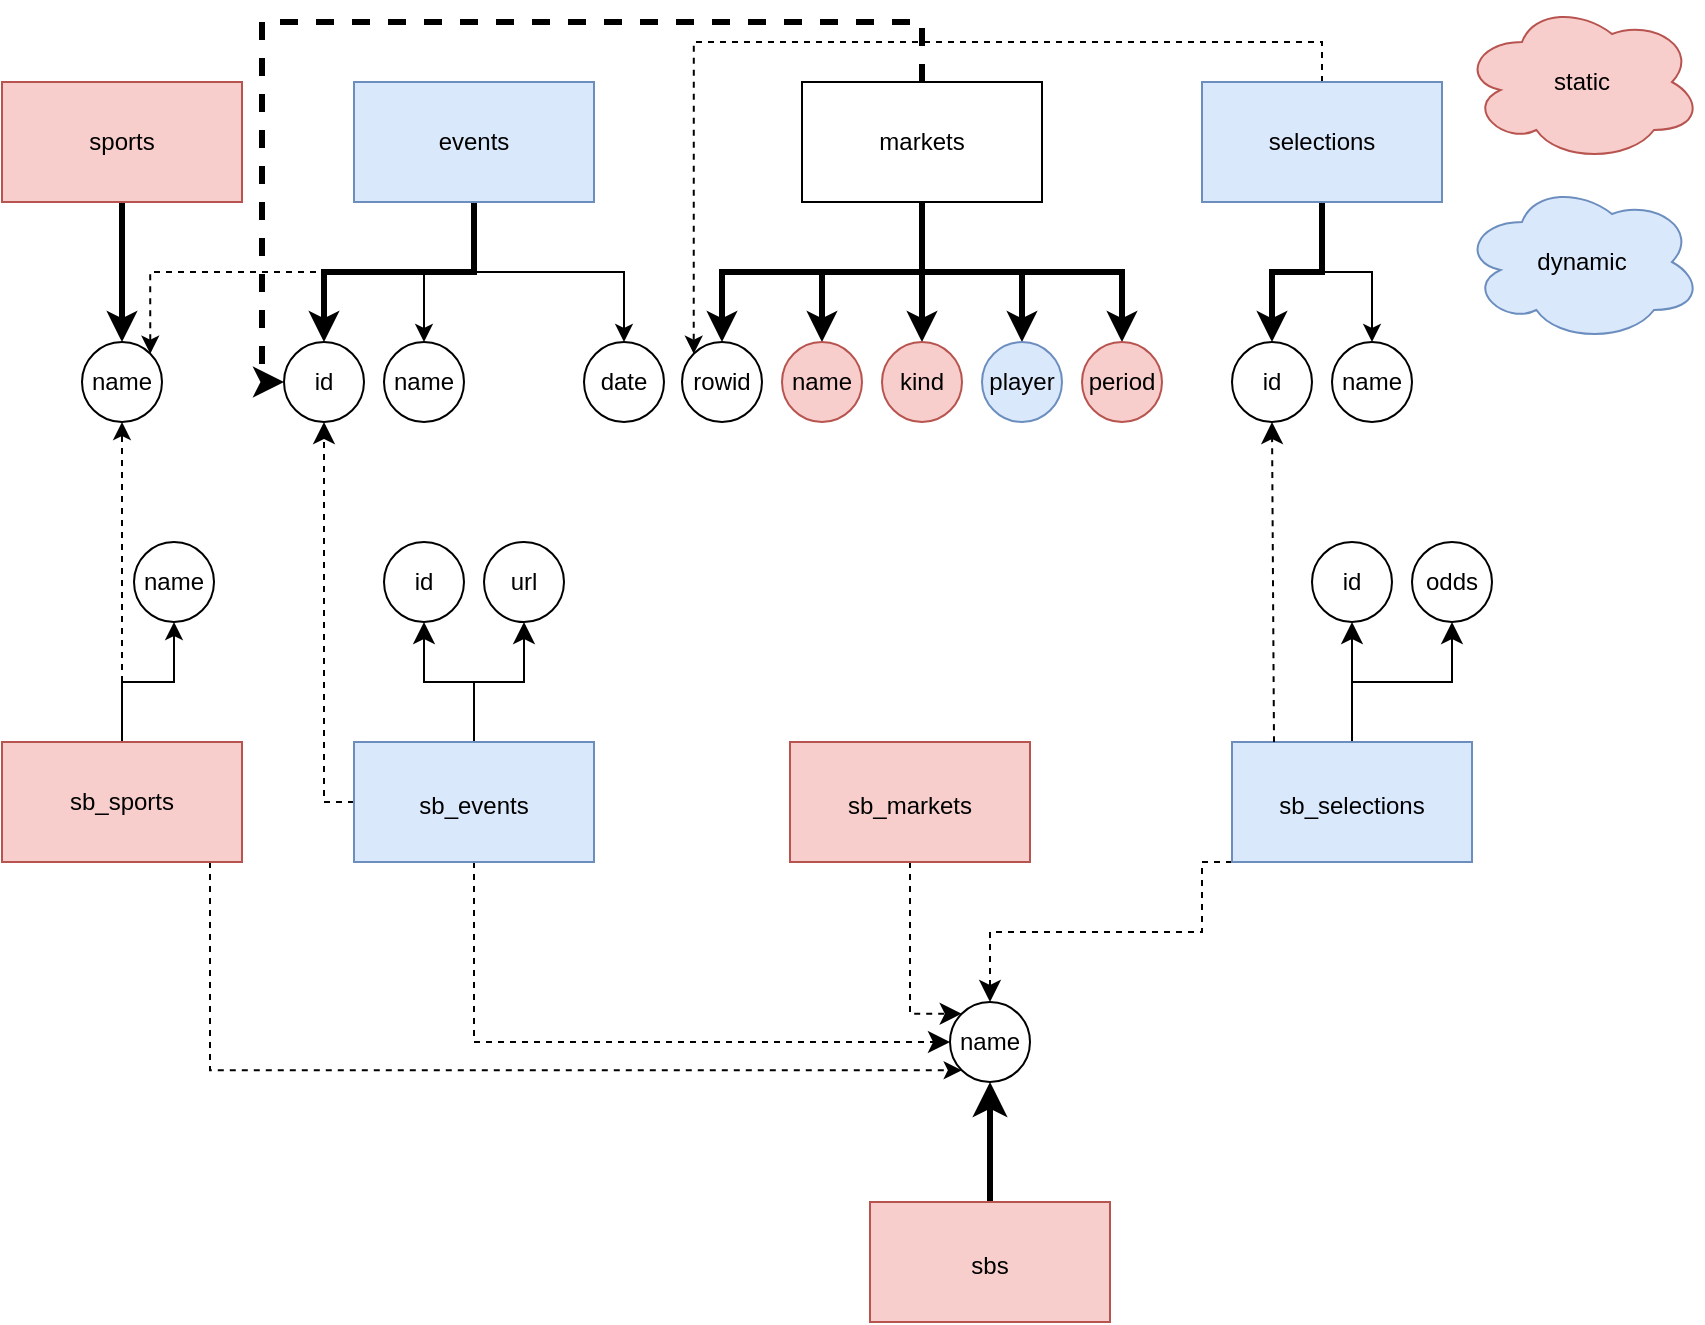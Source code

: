 <mxfile version="21.6.5" type="github" pages="3">
  <diagram name="db" id="VhwQI55e-35OCuxMVlLL">
    <mxGraphModel dx="1193" dy="830" grid="1" gridSize="10" guides="1" tooltips="1" connect="1" arrows="1" fold="1" page="1" pageScale="1" pageWidth="850" pageHeight="1100" math="0" shadow="0">
      <root>
        <mxCell id="0" />
        <mxCell id="1" parent="0" />
        <mxCell id="I5ME2hWSj5yUnG4-PrFD-9" style="edgeStyle=orthogonalEdgeStyle;rounded=0;orthogonalLoop=1;jettySize=auto;html=1;exitX=0.5;exitY=1;exitDx=0;exitDy=0;entryX=0.5;entryY=0;entryDx=0;entryDy=0;" parent="1" source="I5ME2hWSj5yUnG4-PrFD-1" target="I5ME2hWSj5yUnG4-PrFD-8" edge="1">
          <mxGeometry relative="1" as="geometry" />
        </mxCell>
        <mxCell id="I5ME2hWSj5yUnG4-PrFD-13" style="edgeStyle=orthogonalEdgeStyle;rounded=0;orthogonalLoop=1;jettySize=auto;html=1;exitX=0.5;exitY=1;exitDx=0;exitDy=0;entryX=0.5;entryY=0;entryDx=0;entryDy=0;" parent="1" source="I5ME2hWSj5yUnG4-PrFD-1" target="I5ME2hWSj5yUnG4-PrFD-3" edge="1">
          <mxGeometry relative="1" as="geometry" />
        </mxCell>
        <mxCell id="I5ME2hWSj5yUnG4-PrFD-14" style="edgeStyle=orthogonalEdgeStyle;rounded=0;orthogonalLoop=1;jettySize=auto;html=1;exitX=0.5;exitY=1;exitDx=0;exitDy=0;entryX=0.5;entryY=0;entryDx=0;entryDy=0;strokeWidth=3;" parent="1" source="I5ME2hWSj5yUnG4-PrFD-1" target="I5ME2hWSj5yUnG4-PrFD-2" edge="1">
          <mxGeometry relative="1" as="geometry" />
        </mxCell>
        <mxCell id="fhBeyeh4vp4E6t8ATHYA-10" style="edgeStyle=orthogonalEdgeStyle;rounded=0;orthogonalLoop=1;jettySize=auto;html=1;exitX=0.5;exitY=1;exitDx=0;exitDy=0;entryX=1;entryY=0;entryDx=0;entryDy=0;dashed=1;" parent="1" source="I5ME2hWSj5yUnG4-PrFD-1" target="fhBeyeh4vp4E6t8ATHYA-7" edge="1">
          <mxGeometry relative="1" as="geometry" />
        </mxCell>
        <mxCell id="I5ME2hWSj5yUnG4-PrFD-1" value="&lt;div&gt;events&lt;/div&gt;" style="rounded=0;whiteSpace=wrap;html=1;fillColor=#dae8fc;strokeColor=#6c8ebf;" parent="1" vertex="1">
          <mxGeometry x="176" y="60" width="120" height="60" as="geometry" />
        </mxCell>
        <mxCell id="I5ME2hWSj5yUnG4-PrFD-2" value="&lt;div&gt;id&lt;/div&gt;" style="ellipse;whiteSpace=wrap;html=1;aspect=fixed;rounded=0;" parent="1" vertex="1">
          <mxGeometry x="141" y="190" width="40" height="40" as="geometry" />
        </mxCell>
        <mxCell id="I5ME2hWSj5yUnG4-PrFD-3" value="name" style="ellipse;whiteSpace=wrap;html=1;aspect=fixed;rounded=0;" parent="1" vertex="1">
          <mxGeometry x="191" y="190" width="40" height="40" as="geometry" />
        </mxCell>
        <mxCell id="I5ME2hWSj5yUnG4-PrFD-8" value="&lt;div&gt;date&lt;/div&gt;" style="ellipse;whiteSpace=wrap;html=1;aspect=fixed;rounded=0;" parent="1" vertex="1">
          <mxGeometry x="291" y="190" width="40" height="40" as="geometry" />
        </mxCell>
        <mxCell id="D0NXfzU50yP9r9zkfLpD-5" style="edgeStyle=orthogonalEdgeStyle;rounded=0;orthogonalLoop=1;jettySize=auto;html=1;entryX=0;entryY=0.5;entryDx=0;entryDy=0;strokeWidth=3;dashed=1;" edge="1" parent="1" source="I5ME2hWSj5yUnG4-PrFD-15" target="I5ME2hWSj5yUnG4-PrFD-2">
          <mxGeometry relative="1" as="geometry">
            <mxPoint x="140" y="210" as="targetPoint" />
            <Array as="points">
              <mxPoint x="460" y="30" />
              <mxPoint x="130" y="30" />
              <mxPoint x="130" y="210" />
            </Array>
          </mxGeometry>
        </mxCell>
        <mxCell id="D0NXfzU50yP9r9zkfLpD-6" style="edgeStyle=orthogonalEdgeStyle;rounded=0;orthogonalLoop=1;jettySize=auto;html=1;exitX=0.5;exitY=1;exitDx=0;exitDy=0;entryX=0.5;entryY=0;entryDx=0;entryDy=0;strokeWidth=3;" edge="1" parent="1" source="I5ME2hWSj5yUnG4-PrFD-15" target="D0NXfzU50yP9r9zkfLpD-1">
          <mxGeometry relative="1" as="geometry" />
        </mxCell>
        <mxCell id="D0NXfzU50yP9r9zkfLpD-7" style="edgeStyle=orthogonalEdgeStyle;rounded=0;orthogonalLoop=1;jettySize=auto;html=1;exitX=0.5;exitY=1;exitDx=0;exitDy=0;strokeWidth=3;" edge="1" parent="1" source="I5ME2hWSj5yUnG4-PrFD-15" target="D0NXfzU50yP9r9zkfLpD-2">
          <mxGeometry relative="1" as="geometry" />
        </mxCell>
        <mxCell id="D0NXfzU50yP9r9zkfLpD-9" style="edgeStyle=orthogonalEdgeStyle;rounded=0;orthogonalLoop=1;jettySize=auto;html=1;exitX=0.5;exitY=1;exitDx=0;exitDy=0;entryX=0.5;entryY=0;entryDx=0;entryDy=0;strokeWidth=3;" edge="1" parent="1" source="I5ME2hWSj5yUnG4-PrFD-15" target="D0NXfzU50yP9r9zkfLpD-3">
          <mxGeometry relative="1" as="geometry" />
        </mxCell>
        <mxCell id="D0NXfzU50yP9r9zkfLpD-11" style="edgeStyle=orthogonalEdgeStyle;rounded=0;orthogonalLoop=1;jettySize=auto;html=1;exitX=0.5;exitY=1;exitDx=0;exitDy=0;strokeWidth=3;" edge="1" parent="1" source="I5ME2hWSj5yUnG4-PrFD-15" target="D0NXfzU50yP9r9zkfLpD-4">
          <mxGeometry relative="1" as="geometry" />
        </mxCell>
        <mxCell id="D0NXfzU50yP9r9zkfLpD-13" style="edgeStyle=orthogonalEdgeStyle;rounded=0;orthogonalLoop=1;jettySize=auto;html=1;exitX=0.5;exitY=1;exitDx=0;exitDy=0;entryX=0.5;entryY=0;entryDx=0;entryDy=0;strokeWidth=3;" edge="1" parent="1" source="I5ME2hWSj5yUnG4-PrFD-15" target="D0NXfzU50yP9r9zkfLpD-12">
          <mxGeometry relative="1" as="geometry" />
        </mxCell>
        <mxCell id="I5ME2hWSj5yUnG4-PrFD-15" value="&lt;div&gt;markets&lt;/div&gt;" style="rounded=0;whiteSpace=wrap;html=1;" parent="1" vertex="1">
          <mxGeometry x="400" y="60" width="120" height="60" as="geometry" />
        </mxCell>
        <mxCell id="I5ME2hWSj5yUnG4-PrFD-23" style="edgeStyle=orthogonalEdgeStyle;rounded=0;orthogonalLoop=1;jettySize=auto;html=1;exitX=0.5;exitY=1;exitDx=0;exitDy=0;strokeWidth=3;" parent="1" source="I5ME2hWSj5yUnG4-PrFD-20" target="I5ME2hWSj5yUnG4-PrFD-21" edge="1">
          <mxGeometry relative="1" as="geometry" />
        </mxCell>
        <mxCell id="I5ME2hWSj5yUnG4-PrFD-24" style="edgeStyle=orthogonalEdgeStyle;rounded=0;orthogonalLoop=1;jettySize=auto;html=1;exitX=0.5;exitY=1;exitDx=0;exitDy=0;" parent="1" source="I5ME2hWSj5yUnG4-PrFD-20" target="I5ME2hWSj5yUnG4-PrFD-22" edge="1">
          <mxGeometry relative="1" as="geometry" />
        </mxCell>
        <mxCell id="D0NXfzU50yP9r9zkfLpD-15" style="edgeStyle=orthogonalEdgeStyle;rounded=0;orthogonalLoop=1;jettySize=auto;html=1;exitX=0.5;exitY=0;exitDx=0;exitDy=0;entryX=0;entryY=0;entryDx=0;entryDy=0;dashed=1;" edge="1" parent="1" source="I5ME2hWSj5yUnG4-PrFD-20" target="D0NXfzU50yP9r9zkfLpD-1">
          <mxGeometry relative="1" as="geometry">
            <Array as="points">
              <mxPoint x="660" y="40" />
              <mxPoint x="346" y="40" />
            </Array>
          </mxGeometry>
        </mxCell>
        <mxCell id="I5ME2hWSj5yUnG4-PrFD-20" value="&lt;div&gt;selections&lt;/div&gt;" style="rounded=0;whiteSpace=wrap;html=1;fillColor=#dae8fc;strokeColor=#6c8ebf;" parent="1" vertex="1">
          <mxGeometry x="600" y="60" width="120" height="60" as="geometry" />
        </mxCell>
        <mxCell id="I5ME2hWSj5yUnG4-PrFD-21" value="id" style="ellipse;whiteSpace=wrap;html=1;aspect=fixed;rounded=0;" parent="1" vertex="1">
          <mxGeometry x="615" y="190" width="40" height="40" as="geometry" />
        </mxCell>
        <mxCell id="I5ME2hWSj5yUnG4-PrFD-22" value="name" style="ellipse;whiteSpace=wrap;html=1;aspect=fixed;rounded=0;" parent="1" vertex="1">
          <mxGeometry x="665" y="190" width="40" height="40" as="geometry" />
        </mxCell>
        <mxCell id="I5ME2hWSj5yUnG4-PrFD-96" style="edgeStyle=orthogonalEdgeStyle;rounded=0;orthogonalLoop=1;jettySize=auto;html=1;entryX=0.5;entryY=1;entryDx=0;entryDy=0;fontSize=12;startSize=8;endSize=8;exitX=0.5;exitY=0;exitDx=0;exitDy=0;" parent="1" source="I5ME2hWSj5yUnG4-PrFD-87" target="I5ME2hWSj5yUnG4-PrFD-94" edge="1">
          <mxGeometry relative="1" as="geometry">
            <mxPoint x="725" y="390" as="sourcePoint" />
          </mxGeometry>
        </mxCell>
        <mxCell id="I5ME2hWSj5yUnG4-PrFD-66" style="edgeStyle=orthogonalEdgeStyle;rounded=0;orthogonalLoop=1;jettySize=auto;html=1;exitX=0;exitY=0.5;exitDx=0;exitDy=0;entryX=0.5;entryY=1;entryDx=0;entryDy=0;fontSize=12;startSize=8;endSize=8;dashed=1;" parent="1" source="I5ME2hWSj5yUnG4-PrFD-65" target="I5ME2hWSj5yUnG4-PrFD-2" edge="1">
          <mxGeometry relative="1" as="geometry">
            <Array as="points">
              <mxPoint x="161" y="420" />
            </Array>
          </mxGeometry>
        </mxCell>
        <mxCell id="I5ME2hWSj5yUnG4-PrFD-69" style="edgeStyle=orthogonalEdgeStyle;rounded=0;orthogonalLoop=1;jettySize=auto;html=1;entryX=0.5;entryY=1;entryDx=0;entryDy=0;fontSize=12;startSize=8;endSize=8;exitX=0.5;exitY=0;exitDx=0;exitDy=0;strokeWidth=1;" parent="1" source="I5ME2hWSj5yUnG4-PrFD-65" target="I5ME2hWSj5yUnG4-PrFD-67" edge="1">
          <mxGeometry relative="1" as="geometry">
            <mxPoint x="260" y="360" as="sourcePoint" />
          </mxGeometry>
        </mxCell>
        <mxCell id="I5ME2hWSj5yUnG4-PrFD-71" style="edgeStyle=orthogonalEdgeStyle;rounded=0;orthogonalLoop=1;jettySize=auto;html=1;exitX=0.5;exitY=0;exitDx=0;exitDy=0;entryX=0.5;entryY=1;entryDx=0;entryDy=0;fontSize=12;startSize=8;endSize=8;" parent="1" source="I5ME2hWSj5yUnG4-PrFD-65" target="I5ME2hWSj5yUnG4-PrFD-68" edge="1">
          <mxGeometry relative="1" as="geometry" />
        </mxCell>
        <mxCell id="I5ME2hWSj5yUnG4-PrFD-77" style="edgeStyle=orthogonalEdgeStyle;rounded=0;orthogonalLoop=1;jettySize=auto;html=1;entryX=0;entryY=0.5;entryDx=0;entryDy=0;fontSize=12;startSize=8;endSize=8;dashed=1;exitX=0.5;exitY=1;exitDx=0;exitDy=0;" parent="1" source="I5ME2hWSj5yUnG4-PrFD-65" target="I5ME2hWSj5yUnG4-PrFD-73" edge="1">
          <mxGeometry relative="1" as="geometry" />
        </mxCell>
        <mxCell id="I5ME2hWSj5yUnG4-PrFD-65" value="&lt;div&gt;&lt;font style=&quot;font-size: 12px;&quot;&gt;sb_events&lt;/font&gt;&lt;/div&gt;" style="rounded=0;whiteSpace=wrap;html=1;fontSize=16;fillColor=#dae8fc;strokeColor=#6c8ebf;" parent="1" vertex="1">
          <mxGeometry x="176" y="390" width="120" height="60" as="geometry" />
        </mxCell>
        <mxCell id="I5ME2hWSj5yUnG4-PrFD-67" value="id" style="ellipse;whiteSpace=wrap;html=1;aspect=fixed;rounded=0;" parent="1" vertex="1">
          <mxGeometry x="191" y="290" width="40" height="40" as="geometry" />
        </mxCell>
        <mxCell id="I5ME2hWSj5yUnG4-PrFD-68" value="&lt;div&gt;url&lt;/div&gt;" style="ellipse;whiteSpace=wrap;html=1;aspect=fixed;rounded=0;" parent="1" vertex="1">
          <mxGeometry x="241" y="290" width="40" height="40" as="geometry" />
        </mxCell>
        <mxCell id="I5ME2hWSj5yUnG4-PrFD-75" style="edgeStyle=orthogonalEdgeStyle;rounded=0;orthogonalLoop=1;jettySize=auto;html=1;exitX=0.5;exitY=0;exitDx=0;exitDy=0;entryX=0.5;entryY=1;entryDx=0;entryDy=0;fontSize=12;startSize=8;endSize=8;strokeWidth=3;" parent="1" source="I5ME2hWSj5yUnG4-PrFD-72" target="I5ME2hWSj5yUnG4-PrFD-73" edge="1">
          <mxGeometry relative="1" as="geometry" />
        </mxCell>
        <mxCell id="I5ME2hWSj5yUnG4-PrFD-72" value="&lt;font style=&quot;font-size: 12px;&quot;&gt;sbs&lt;/font&gt;" style="rounded=0;whiteSpace=wrap;html=1;fontSize=16;fillColor=#f8cecc;strokeColor=#b85450;" parent="1" vertex="1">
          <mxGeometry x="434" y="620" width="120" height="60" as="geometry" />
        </mxCell>
        <mxCell id="I5ME2hWSj5yUnG4-PrFD-73" value="name" style="ellipse;whiteSpace=wrap;html=1;aspect=fixed;rounded=0;" parent="1" vertex="1">
          <mxGeometry x="474" y="520" width="40" height="40" as="geometry" />
        </mxCell>
        <mxCell id="I5ME2hWSj5yUnG4-PrFD-84" style="edgeStyle=orthogonalEdgeStyle;rounded=0;orthogonalLoop=1;jettySize=auto;html=1;exitX=0.5;exitY=1;exitDx=0;exitDy=0;entryX=0;entryY=0;entryDx=0;entryDy=0;fontSize=12;startSize=8;endSize=8;dashed=1;" parent="1" source="I5ME2hWSj5yUnG4-PrFD-78" target="I5ME2hWSj5yUnG4-PrFD-73" edge="1">
          <mxGeometry relative="1" as="geometry">
            <Array as="points">
              <mxPoint x="454" y="526" />
            </Array>
          </mxGeometry>
        </mxCell>
        <mxCell id="I5ME2hWSj5yUnG4-PrFD-78" value="&lt;font style=&quot;font-size: 12px;&quot;&gt;sb_markets&lt;/font&gt;" style="rounded=0;whiteSpace=wrap;html=1;fontSize=16;fillColor=#f8cecc;strokeColor=#b85450;" parent="1" vertex="1">
          <mxGeometry x="394" y="390" width="120" height="60" as="geometry" />
        </mxCell>
        <mxCell id="I5ME2hWSj5yUnG4-PrFD-85" style="edgeStyle=orthogonalEdgeStyle;rounded=0;orthogonalLoop=1;jettySize=auto;html=1;entryX=0.5;entryY=1;entryDx=0;entryDy=0;fontSize=12;startSize=8;endSize=8;strokeWidth=1;" parent="1" source="I5ME2hWSj5yUnG4-PrFD-87" target="I5ME2hWSj5yUnG4-PrFD-88" edge="1">
          <mxGeometry relative="1" as="geometry" />
        </mxCell>
        <mxCell id="I5ME2hWSj5yUnG4-PrFD-92" style="edgeStyle=orthogonalEdgeStyle;rounded=0;orthogonalLoop=1;jettySize=auto;html=1;exitX=0.25;exitY=1;exitDx=0;exitDy=0;entryX=0.5;entryY=0;entryDx=0;entryDy=0;fontSize=12;startSize=8;endSize=8;dashed=1;" parent="1" source="I5ME2hWSj5yUnG4-PrFD-87" target="I5ME2hWSj5yUnG4-PrFD-73" edge="1">
          <mxGeometry relative="1" as="geometry">
            <Array as="points">
              <mxPoint x="600" y="485" />
              <mxPoint x="494" y="485" />
            </Array>
          </mxGeometry>
        </mxCell>
        <mxCell id="I5ME2hWSj5yUnG4-PrFD-87" value="&lt;font style=&quot;font-size: 12px;&quot;&gt;sb_selections&lt;/font&gt;" style="rounded=0;whiteSpace=wrap;html=1;fontSize=16;fillColor=#dae8fc;strokeColor=#6c8ebf;" parent="1" vertex="1">
          <mxGeometry x="615" y="390" width="120" height="60" as="geometry" />
        </mxCell>
        <mxCell id="I5ME2hWSj5yUnG4-PrFD-88" value="id" style="ellipse;whiteSpace=wrap;html=1;aspect=fixed;rounded=0;" parent="1" vertex="1">
          <mxGeometry x="655" y="290" width="40" height="40" as="geometry" />
        </mxCell>
        <mxCell id="I5ME2hWSj5yUnG4-PrFD-91" style="edgeStyle=none;curved=1;rounded=0;orthogonalLoop=1;jettySize=auto;html=1;exitX=0.175;exitY=0;exitDx=0;exitDy=0;entryX=0.5;entryY=1;entryDx=0;entryDy=0;fontSize=12;startSize=8;endSize=8;exitPerimeter=0;strokeColor=default;dashed=1;" parent="1" source="I5ME2hWSj5yUnG4-PrFD-87" target="I5ME2hWSj5yUnG4-PrFD-21" edge="1">
          <mxGeometry relative="1" as="geometry" />
        </mxCell>
        <mxCell id="I5ME2hWSj5yUnG4-PrFD-94" value="odds" style="ellipse;whiteSpace=wrap;html=1;aspect=fixed;rounded=0;" parent="1" vertex="1">
          <mxGeometry x="705" y="290" width="40" height="40" as="geometry" />
        </mxCell>
        <mxCell id="gw-YqNqCUMPzAq4pdc0_-1" value="static" style="ellipse;shape=cloud;whiteSpace=wrap;html=1;fillColor=#f8cecc;strokeColor=#b85450;" parent="1" vertex="1">
          <mxGeometry x="730" y="20" width="120" height="80" as="geometry" />
        </mxCell>
        <mxCell id="gw-YqNqCUMPzAq4pdc0_-2" value="dynamic" style="ellipse;shape=cloud;whiteSpace=wrap;html=1;fillColor=#dae8fc;strokeColor=#6c8ebf;" parent="1" vertex="1">
          <mxGeometry x="730" y="110" width="120" height="80" as="geometry" />
        </mxCell>
        <mxCell id="fhBeyeh4vp4E6t8ATHYA-8" style="edgeStyle=orthogonalEdgeStyle;rounded=0;orthogonalLoop=1;jettySize=auto;html=1;exitX=0.5;exitY=1;exitDx=0;exitDy=0;entryX=0.5;entryY=0;entryDx=0;entryDy=0;strokeWidth=3;" parent="1" source="fhBeyeh4vp4E6t8ATHYA-6" target="fhBeyeh4vp4E6t8ATHYA-7" edge="1">
          <mxGeometry relative="1" as="geometry" />
        </mxCell>
        <mxCell id="fhBeyeh4vp4E6t8ATHYA-6" value="sports" style="rounded=0;whiteSpace=wrap;html=1;fillColor=#f8cecc;strokeColor=#b85450;" parent="1" vertex="1">
          <mxGeometry y="60" width="120" height="60" as="geometry" />
        </mxCell>
        <mxCell id="fhBeyeh4vp4E6t8ATHYA-7" value="name" style="ellipse;whiteSpace=wrap;html=1;aspect=fixed;rounded=0;" parent="1" vertex="1">
          <mxGeometry x="40" y="190" width="40" height="40" as="geometry" />
        </mxCell>
        <mxCell id="fhBeyeh4vp4E6t8ATHYA-12" style="edgeStyle=orthogonalEdgeStyle;rounded=0;orthogonalLoop=1;jettySize=auto;html=1;entryX=0;entryY=1;entryDx=0;entryDy=0;dashed=1;" parent="1" source="fhBeyeh4vp4E6t8ATHYA-11" target="I5ME2hWSj5yUnG4-PrFD-73" edge="1">
          <mxGeometry relative="1" as="geometry">
            <Array as="points">
              <mxPoint x="104" y="554" />
            </Array>
          </mxGeometry>
        </mxCell>
        <mxCell id="fhBeyeh4vp4E6t8ATHYA-13" style="edgeStyle=orthogonalEdgeStyle;rounded=0;orthogonalLoop=1;jettySize=auto;html=1;dashed=1;" parent="1" source="fhBeyeh4vp4E6t8ATHYA-11" target="fhBeyeh4vp4E6t8ATHYA-7" edge="1">
          <mxGeometry relative="1" as="geometry" />
        </mxCell>
        <mxCell id="fhBeyeh4vp4E6t8ATHYA-16" style="edgeStyle=orthogonalEdgeStyle;rounded=0;orthogonalLoop=1;jettySize=auto;html=1;exitX=0.5;exitY=0;exitDx=0;exitDy=0;entryX=0.5;entryY=1;entryDx=0;entryDy=0;" parent="1" source="fhBeyeh4vp4E6t8ATHYA-11" target="fhBeyeh4vp4E6t8ATHYA-14" edge="1">
          <mxGeometry relative="1" as="geometry" />
        </mxCell>
        <mxCell id="fhBeyeh4vp4E6t8ATHYA-11" value="sb_sports" style="rounded=0;whiteSpace=wrap;html=1;fillColor=#f8cecc;strokeColor=#b85450;" parent="1" vertex="1">
          <mxGeometry y="390" width="120" height="60" as="geometry" />
        </mxCell>
        <mxCell id="fhBeyeh4vp4E6t8ATHYA-14" value="name" style="ellipse;whiteSpace=wrap;html=1;aspect=fixed;rounded=0;" parent="1" vertex="1">
          <mxGeometry x="66" y="290" width="40" height="40" as="geometry" />
        </mxCell>
        <mxCell id="D0NXfzU50yP9r9zkfLpD-1" value="rowid" style="ellipse;whiteSpace=wrap;html=1;aspect=fixed;rounded=0;" vertex="1" parent="1">
          <mxGeometry x="340" y="190" width="40" height="40" as="geometry" />
        </mxCell>
        <mxCell id="D0NXfzU50yP9r9zkfLpD-2" value="name" style="ellipse;whiteSpace=wrap;html=1;aspect=fixed;rounded=0;fillColor=#f8cecc;strokeColor=#b85450;" vertex="1" parent="1">
          <mxGeometry x="390" y="190" width="40" height="40" as="geometry" />
        </mxCell>
        <mxCell id="D0NXfzU50yP9r9zkfLpD-3" value="kind" style="ellipse;whiteSpace=wrap;html=1;aspect=fixed;rounded=0;fillColor=#f8cecc;strokeColor=#b85450;" vertex="1" parent="1">
          <mxGeometry x="440" y="190" width="40" height="40" as="geometry" />
        </mxCell>
        <mxCell id="D0NXfzU50yP9r9zkfLpD-4" value="player" style="ellipse;whiteSpace=wrap;html=1;aspect=fixed;rounded=0;fillColor=#dae8fc;strokeColor=#6c8ebf;" vertex="1" parent="1">
          <mxGeometry x="490" y="190" width="40" height="40" as="geometry" />
        </mxCell>
        <mxCell id="D0NXfzU50yP9r9zkfLpD-12" value="period" style="ellipse;whiteSpace=wrap;html=1;aspect=fixed;rounded=0;fillColor=#f8cecc;strokeColor=#b85450;" vertex="1" parent="1">
          <mxGeometry x="540" y="190" width="40" height="40" as="geometry" />
        </mxCell>
      </root>
    </mxGraphModel>
  </diagram>
  <diagram id="44Nfo_IZXYgWZWlY4_e8" name="process">
    <mxGraphModel dx="1735" dy="1207" grid="1" gridSize="10" guides="1" tooltips="1" connect="1" arrows="1" fold="1" page="1" pageScale="1" pageWidth="850" pageHeight="1100" math="0" shadow="0">
      <root>
        <mxCell id="0" />
        <mxCell id="1" parent="0" />
        <mxCell id="3f5citvKsISVUxwCIeuk-5" style="edgeStyle=orthogonalEdgeStyle;rounded=0;orthogonalLoop=1;jettySize=auto;html=1;exitX=1;exitY=0.5;exitDx=0;exitDy=0;entryX=0;entryY=0;entryDx=70;entryDy=80;entryPerimeter=0;" parent="1" source="VwaiQFRow1Z-0odvICsz-4" target="2BChi0avzNCMFJGdp_sq-5" edge="1">
          <mxGeometry relative="1" as="geometry">
            <Array as="points">
              <mxPoint x="280" y="360" />
            </Array>
          </mxGeometry>
        </mxCell>
        <mxCell id="VwaiQFRow1Z-0odvICsz-4" value="get_events()" style="shape=parallelogram;perimeter=parallelogramPerimeter;whiteSpace=wrap;html=1;fixedSize=1;fillColor=#d5e8d4;strokeColor=#82b366;" parent="1" vertex="1">
          <mxGeometry x="105" y="330" width="120" height="60" as="geometry" />
        </mxCell>
        <mxCell id="NjzHuf-6U7BauVV8IOxd-8" style="edgeStyle=orthogonalEdgeStyle;rounded=0;orthogonalLoop=1;jettySize=auto;html=1;exitX=1;exitY=0.5;exitDx=0;exitDy=0;entryX=0.012;entryY=0.498;entryDx=0;entryDy=0;entryPerimeter=0;" parent="1" source="VwaiQFRow1Z-0odvICsz-5" target="NjzHuf-6U7BauVV8IOxd-7" edge="1">
          <mxGeometry relative="1" as="geometry">
            <Array as="points" />
          </mxGeometry>
        </mxCell>
        <mxCell id="VwaiQFRow1Z-0odvICsz-5" value="get_odds()" style="shape=parallelogram;perimeter=parallelogramPerimeter;whiteSpace=wrap;html=1;fixedSize=1;fillColor=#d5e8d4;strokeColor=#82b366;" parent="1" vertex="1">
          <mxGeometry x="400" y="890" width="120" height="60" as="geometry" />
        </mxCell>
        <mxCell id="3f5citvKsISVUxwCIeuk-4" style="edgeStyle=orthogonalEdgeStyle;rounded=0;orthogonalLoop=1;jettySize=auto;html=1;entryX=0.25;entryY=1;entryDx=0;entryDy=0;" parent="1" source="2BChi0avzNCMFJGdp_sq-5" target="2BChi0avzNCMFJGdp_sq-40" edge="1">
          <mxGeometry relative="1" as="geometry">
            <mxPoint x="386.56" y="281.12" as="targetPoint" />
            <Array as="points">
              <mxPoint x="530" y="281" />
            </Array>
          </mxGeometry>
        </mxCell>
        <mxCell id="2BChi0avzNCMFJGdp_sq-5" value="events" style="shape=cube;whiteSpace=wrap;html=1;boundedLbl=1;backgroundOutline=1;darkOpacity=0.05;darkOpacity2=0.1;" parent="1" vertex="1">
          <mxGeometry x="210" y="240" width="120" height="80" as="geometry" />
        </mxCell>
        <mxCell id="2BChi0avzNCMFJGdp_sq-9" value="&lt;div&gt;&lt;b&gt;event&lt;/b&gt;:&lt;/div&gt;&lt;div&gt;id, name, sport,&lt;/div&gt;&lt;div&gt;date, url, sb&lt;br&gt;&lt;/div&gt;" style="ellipse;whiteSpace=wrap;html=1;" parent="1" vertex="1">
          <mxGeometry x="335" y="300" width="120" height="80" as="geometry" />
        </mxCell>
        <mxCell id="2BChi0avzNCMFJGdp_sq-32" style="edgeStyle=orthogonalEdgeStyle;rounded=0;orthogonalLoop=1;jettySize=auto;html=1;entryX=0.5;entryY=0;entryDx=0;entryDy=0;strokeWidth=3;exitX=0.5;exitY=1;exitDx=0;exitDy=0;" parent="1" source="2BChi0avzNCMFJGdp_sq-16" target="VwaiQFRow1Z-0odvICsz-4" edge="1">
          <mxGeometry relative="1" as="geometry">
            <mxPoint x="-0.45" y="280" as="sourcePoint" />
            <mxPoint x="-0.45" y="350" as="targetPoint" />
          </mxGeometry>
        </mxCell>
        <mxCell id="mwF6YOh2PZlSq1mBTz3_-6" value="&lt;font style=&quot;font-size: 20px;&quot;&gt;1&lt;/font&gt;" style="edgeLabel;html=1;align=center;verticalAlign=middle;resizable=0;points=[];" parent="2BChi0avzNCMFJGdp_sq-32" vertex="1" connectable="0">
          <mxGeometry x="-0.047" y="2" relative="1" as="geometry">
            <mxPoint as="offset" />
          </mxGeometry>
        </mxCell>
        <mxCell id="2BChi0avzNCMFJGdp_sq-38" value="&lt;font style=&quot;font-size: 20px;&quot;&gt;2&lt;/font&gt;" style="edgeStyle=orthogonalEdgeStyle;rounded=0;orthogonalLoop=1;jettySize=auto;html=1;exitX=1;exitY=0.5;exitDx=0;exitDy=0;entryX=0;entryY=0.5;entryDx=0;entryDy=0;strokeWidth=3;" parent="1" source="2BChi0avzNCMFJGdp_sq-16" target="2BChi0avzNCMFJGdp_sq-40" edge="1">
          <mxGeometry relative="1" as="geometry">
            <mxPoint x="230" y="200" as="targetPoint" />
          </mxGeometry>
        </mxCell>
        <mxCell id="2BChi0avzNCMFJGdp_sq-16" value="match_or_register_events()" style="shape=parallelogram;perimeter=parallelogramPerimeter;whiteSpace=wrap;html=1;fixedSize=1;fillColor=#dae8fc;strokeColor=#6c8ebf;" parent="1" vertex="1">
          <mxGeometry x="55" y="170" width="220" height="60" as="geometry" />
        </mxCell>
        <mxCell id="2BChi0avzNCMFJGdp_sq-39" value="&lt;b&gt;db&lt;/b&gt;" style="ellipse;shape=cloud;whiteSpace=wrap;html=1;fillColor=#f8cecc;strokeColor=#b85450;" parent="1" vertex="1">
          <mxGeometry x="565" y="20" width="120" height="80" as="geometry" />
        </mxCell>
        <mxCell id="WagDdIbW7WpA05wU8E_I-5" style="edgeStyle=orthogonalEdgeStyle;rounded=0;orthogonalLoop=1;jettySize=auto;html=1;exitX=1;exitY=0.5;exitDx=0;exitDy=0;entryX=0;entryY=0.5;entryDx=0;entryDy=0;strokeWidth=3;" parent="1" source="0Z8dkhgDmU7wRRAgmXaG-8" target="WagDdIbW7WpA05wU8E_I-3" edge="1">
          <mxGeometry relative="1" as="geometry" />
        </mxCell>
        <mxCell id="2BChi0avzNCMFJGdp_sq-40" value="match_or_register_event()" style="shape=parallelogram;perimeter=parallelogramPerimeter;whiteSpace=wrap;html=1;fixedSize=1;fillColor=#f8cecc;strokeColor=#b85450;" parent="1" vertex="1">
          <mxGeometry x="480" y="170" width="200" height="60" as="geometry" />
        </mxCell>
        <mxCell id="WagDdIbW7WpA05wU8E_I-4" value="&lt;font style=&quot;font-size: 20px;&quot;&gt;no&lt;/font&gt;" style="edgeStyle=orthogonalEdgeStyle;rounded=0;orthogonalLoop=1;jettySize=auto;html=1;exitX=0.5;exitY=1;exitDx=0;exitDy=0;strokeWidth=3;" parent="1" source="WagDdIbW7WpA05wU8E_I-3" edge="1">
          <mxGeometry relative="1" as="geometry">
            <mxPoint x="760" y="290" as="targetPoint" />
          </mxGeometry>
        </mxCell>
        <mxCell id="WagDdIbW7WpA05wU8E_I-6" style="edgeStyle=orthogonalEdgeStyle;rounded=0;orthogonalLoop=1;jettySize=auto;html=1;exitX=1;exitY=0.5;exitDx=0;exitDy=0;entryX=0;entryY=0.5;entryDx=0;entryDy=0;strokeWidth=3;" parent="1" source="WagDdIbW7WpA05wU8E_I-3" target="WagDdIbW7WpA05wU8E_I-8" edge="1">
          <mxGeometry relative="1" as="geometry">
            <mxPoint x="860" y="200" as="targetPoint" />
          </mxGeometry>
        </mxCell>
        <mxCell id="WagDdIbW7WpA05wU8E_I-7" value="&lt;font style=&quot;font-size: 20px;&quot;&gt;yes&lt;/font&gt;" style="edgeLabel;html=1;align=center;verticalAlign=middle;resizable=0;points=[];" parent="WagDdIbW7WpA05wU8E_I-6" vertex="1" connectable="0">
          <mxGeometry x="-0.243" y="1" relative="1" as="geometry">
            <mxPoint as="offset" />
          </mxGeometry>
        </mxCell>
        <mxCell id="WagDdIbW7WpA05wU8E_I-3" value="exists?" style="rhombus;whiteSpace=wrap;html=1;" parent="1" vertex="1">
          <mxGeometry x="950" y="160" width="80" height="80" as="geometry" />
        </mxCell>
        <mxCell id="WagDdIbW7WpA05wU8E_I-8" value="Return, no actions needed" style="ellipse;whiteSpace=wrap;html=1;aspect=fixed;" parent="1" vertex="1">
          <mxGeometry x="1130" y="160" width="80" height="80" as="geometry" />
        </mxCell>
        <mxCell id="XIxRZZfZnWlUdcHviTWb-4" style="edgeStyle=orthogonalEdgeStyle;rounded=0;orthogonalLoop=1;jettySize=auto;html=1;exitX=0.5;exitY=1;exitDx=0;exitDy=0;entryX=0.5;entryY=0;entryDx=0;entryDy=0;strokeWidth=3;" parent="1" source="WagDdIbW7WpA05wU8E_I-9" target="XIxRZZfZnWlUdcHviTWb-3" edge="1">
          <mxGeometry relative="1" as="geometry" />
        </mxCell>
        <mxCell id="WagDdIbW7WpA05wU8E_I-9" value="_match_event()" style="shape=parallelogram;perimeter=parallelogramPerimeter;whiteSpace=wrap;html=1;fixedSize=1;fillColor=#dae8fc;strokeColor=#6c8ebf;" parent="1" vertex="1">
          <mxGeometry x="700" y="290" width="120" height="60" as="geometry" />
        </mxCell>
        <mxCell id="XIxRZZfZnWlUdcHviTWb-2" style="edgeStyle=orthogonalEdgeStyle;rounded=0;orthogonalLoop=1;jettySize=auto;html=1;exitX=0;exitY=0;exitDx=120;exitDy=50;exitPerimeter=0;entryX=0;entryY=0.5;entryDx=0;entryDy=0;" parent="1" source="XIxRZZfZnWlUdcHviTWb-1" target="WagDdIbW7WpA05wU8E_I-9" edge="1">
          <mxGeometry relative="1" as="geometry">
            <Array as="points">
              <mxPoint x="690" y="320" />
              <mxPoint x="690" y="320" />
            </Array>
          </mxGeometry>
        </mxCell>
        <mxCell id="XIxRZZfZnWlUdcHviTWb-1" value="&lt;font color=&quot;#3399ff&quot;&gt;sb_event&lt;/font&gt;, &lt;font color=&quot;#ea6b66&quot;&gt;potential_events&lt;/font&gt;" style="shape=cube;whiteSpace=wrap;html=1;boundedLbl=1;backgroundOutline=1;darkOpacity=0.05;darkOpacity2=0.1;" parent="1" vertex="1">
          <mxGeometry x="540" y="270" width="120" height="80" as="geometry" />
        </mxCell>
        <mxCell id="KgmE5demH_Q6FdKg4M9q-3" value="&lt;font style=&quot;font-size: 20px;&quot;&gt;yes&lt;/font&gt;" style="edgeStyle=orthogonalEdgeStyle;rounded=0;orthogonalLoop=1;jettySize=auto;html=1;exitX=0.5;exitY=1;exitDx=0;exitDy=0;entryX=0.5;entryY=0;entryDx=0;entryDy=0;strokeWidth=3;" parent="1" source="XIxRZZfZnWlUdcHviTWb-3" target="XIxRZZfZnWlUdcHviTWb-9" edge="1">
          <mxGeometry relative="1" as="geometry" />
        </mxCell>
        <mxCell id="KgmE5demH_Q6FdKg4M9q-5" style="edgeStyle=orthogonalEdgeStyle;rounded=0;orthogonalLoop=1;jettySize=auto;html=1;exitX=0;exitY=0.5;exitDx=0;exitDy=0;entryX=1;entryY=0.5;entryDx=0;entryDy=0;strokeWidth=3;" parent="1" source="XIxRZZfZnWlUdcHviTWb-3" target="KgmE5demH_Q6FdKg4M9q-2" edge="1">
          <mxGeometry relative="1" as="geometry" />
        </mxCell>
        <mxCell id="KgmE5demH_Q6FdKg4M9q-6" value="&lt;font style=&quot;font-size: 20px;&quot;&gt;no&lt;/font&gt;" style="edgeLabel;html=1;align=center;verticalAlign=middle;resizable=0;points=[];" parent="KgmE5demH_Q6FdKg4M9q-5" vertex="1" connectable="0">
          <mxGeometry x="-0.074" y="2" relative="1" as="geometry">
            <mxPoint as="offset" />
          </mxGeometry>
        </mxCell>
        <mxCell id="XIxRZZfZnWlUdcHviTWb-3" value="&lt;div&gt;match&amp;nbsp;&lt;/div&gt;&lt;div&gt;found?&lt;/div&gt;" style="rhombus;whiteSpace=wrap;html=1;" parent="1" vertex="1">
          <mxGeometry x="720" y="400" width="80" height="80" as="geometry" />
        </mxCell>
        <mxCell id="XIxRZZfZnWlUdcHviTWb-9" value="_register_sb_event()" style="shape=parallelogram;perimeter=parallelogramPerimeter;whiteSpace=wrap;html=1;fixedSize=1;fillColor=#f8cecc;strokeColor=#b85450;" parent="1" vertex="1">
          <mxGeometry x="690" y="540" width="140" height="60" as="geometry" />
        </mxCell>
        <mxCell id="KgmE5demH_Q6FdKg4M9q-4" style="edgeStyle=orthogonalEdgeStyle;rounded=0;orthogonalLoop=1;jettySize=auto;html=1;entryX=1;entryY=0.5;entryDx=0;entryDy=0;" parent="1" source="37JDpWVpUxj3xj9Wz4Sn-1" target="XIxRZZfZnWlUdcHviTWb-9" edge="1">
          <mxGeometry relative="1" as="geometry" />
        </mxCell>
        <mxCell id="37JDpWVpUxj3xj9Wz4Sn-1" value="&lt;div&gt;sb_name, sb_event_id,&lt;/div&gt;&lt;div&gt;sb_event_url,&lt;/div&gt;&lt;div&gt;event_id&lt;br&gt;&lt;/div&gt;" style="shape=cube;whiteSpace=wrap;html=1;boundedLbl=1;backgroundOutline=1;darkOpacity=0.05;darkOpacity2=0.1;" parent="1" vertex="1">
          <mxGeometry x="890" y="530" width="120" height="80" as="geometry" />
        </mxCell>
        <mxCell id="KgmE5demH_Q6FdKg4M9q-7" style="edgeStyle=orthogonalEdgeStyle;rounded=0;orthogonalLoop=1;jettySize=auto;html=1;exitX=0.5;exitY=1;exitDx=0;exitDy=0;entryX=0;entryY=0.5;entryDx=0;entryDy=0;strokeWidth=3;" parent="1" source="KgmE5demH_Q6FdKg4M9q-2" target="XIxRZZfZnWlUdcHviTWb-9" edge="1">
          <mxGeometry relative="1" as="geometry">
            <Array as="points">
              <mxPoint x="595" y="570" />
            </Array>
          </mxGeometry>
        </mxCell>
        <mxCell id="KgmE5demH_Q6FdKg4M9q-2" value="_register_event()" style="shape=parallelogram;perimeter=parallelogramPerimeter;whiteSpace=wrap;html=1;fixedSize=1;fillColor=#f8cecc;strokeColor=#b85450;" parent="1" vertex="1">
          <mxGeometry x="510" y="410" width="170" height="60" as="geometry" />
        </mxCell>
        <mxCell id="7E1twf-aiWiyYaodrZ6l-2" style="edgeStyle=orthogonalEdgeStyle;rounded=0;orthogonalLoop=1;jettySize=auto;html=1;exitX=0;exitY=0;exitDx=120;exitDy=50;exitPerimeter=0;entryX=0;entryY=0.5;entryDx=0;entryDy=0;" parent="1" source="KgmE5demH_Q6FdKg4M9q-8" target="KgmE5demH_Q6FdKg4M9q-2" edge="1">
          <mxGeometry relative="1" as="geometry" />
        </mxCell>
        <mxCell id="KgmE5demH_Q6FdKg4M9q-8" value="event" style="shape=cube;whiteSpace=wrap;html=1;boundedLbl=1;backgroundOutline=1;darkOpacity=0.05;darkOpacity2=0.1;" parent="1" vertex="1">
          <mxGeometry x="350" y="390" width="120" height="80" as="geometry" />
        </mxCell>
        <mxCell id="3f5citvKsISVUxwCIeuk-1" value="sb" style="ellipse;shape=cloud;whiteSpace=wrap;html=1;fillColor=#d5e8d4;strokeColor=#82b366;" parent="1" vertex="1">
          <mxGeometry x="385" y="20" width="120" height="80" as="geometry" />
        </mxCell>
        <mxCell id="3f5citvKsISVUxwCIeuk-2" value="events_updater" style="ellipse;shape=cloud;whiteSpace=wrap;html=1;fillColor=#dae8fc;strokeColor=#6c8ebf;" parent="1" vertex="1">
          <mxGeometry x="205" y="20" width="120" height="80" as="geometry" />
        </mxCell>
        <mxCell id="F73bgWnbjuSb2d5h82YR-2" value="&lt;font style=&quot;font-size: 20px;&quot;&gt;1&lt;/font&gt;" style="edgeStyle=orthogonalEdgeStyle;rounded=0;orthogonalLoop=1;jettySize=auto;html=1;entryX=0;entryY=0.5;entryDx=0;entryDy=0;strokeWidth=3;" parent="1" source="3f5citvKsISVUxwCIeuk-6" target="F73bgWnbjuSb2d5h82YR-1" edge="1">
          <mxGeometry relative="1" as="geometry" />
        </mxCell>
        <mxCell id="NjzHuf-6U7BauVV8IOxd-5" style="edgeStyle=orthogonalEdgeStyle;rounded=0;orthogonalLoop=1;jettySize=auto;html=1;exitX=0.5;exitY=1;exitDx=0;exitDy=0;entryX=0;entryY=0.5;entryDx=0;entryDy=0;strokeWidth=3;" parent="1" source="3f5citvKsISVUxwCIeuk-6" target="VwaiQFRow1Z-0odvICsz-5" edge="1">
          <mxGeometry relative="1" as="geometry">
            <Array as="points">
              <mxPoint x="160" y="920" />
            </Array>
          </mxGeometry>
        </mxCell>
        <mxCell id="mwF6YOh2PZlSq1mBTz3_-4" value="&lt;font style=&quot;font-size: 20px;&quot;&gt;2&lt;/font&gt;" style="edgeLabel;html=1;align=center;verticalAlign=middle;resizable=0;points=[];" parent="NjzHuf-6U7BauVV8IOxd-5" vertex="1" connectable="0">
          <mxGeometry x="0.224" y="4" relative="1" as="geometry">
            <mxPoint x="1" as="offset" />
          </mxGeometry>
        </mxCell>
        <mxCell id="mwF6YOh2PZlSq1mBTz3_-2" style="edgeStyle=orthogonalEdgeStyle;rounded=0;orthogonalLoop=1;jettySize=auto;html=1;exitX=0.5;exitY=1;exitDx=0;exitDy=0;entryX=0;entryY=0.5;entryDx=0;entryDy=0;strokeWidth=3;" parent="1" source="3f5citvKsISVUxwCIeuk-6" target="mwF6YOh2PZlSq1mBTz3_-1" edge="1">
          <mxGeometry relative="1" as="geometry">
            <Array as="points">
              <mxPoint x="142" y="1030" />
            </Array>
          </mxGeometry>
        </mxCell>
        <mxCell id="mwF6YOh2PZlSq1mBTz3_-5" value="&lt;font style=&quot;font-size: 20px;&quot;&gt;3&lt;/font&gt;" style="edgeLabel;html=1;align=center;verticalAlign=middle;resizable=0;points=[];" parent="mwF6YOh2PZlSq1mBTz3_-2" vertex="1" connectable="0">
          <mxGeometry x="0.397" y="-2" relative="1" as="geometry">
            <mxPoint as="offset" />
          </mxGeometry>
        </mxCell>
        <mxCell id="3f5citvKsISVUxwCIeuk-6" value="update_or_register_event_selections()" style="shape=parallelogram;perimeter=parallelogramPerimeter;whiteSpace=wrap;html=1;fixedSize=1;fillColor=#dae8fc;strokeColor=#6c8ebf;" parent="1" vertex="1">
          <mxGeometry x="20" y="660" width="245" height="60" as="geometry" />
        </mxCell>
        <mxCell id="NjzHuf-6U7BauVV8IOxd-4" style="edgeStyle=orthogonalEdgeStyle;rounded=0;orthogonalLoop=1;jettySize=auto;html=1;exitX=0.5;exitY=1;exitDx=0;exitDy=0;" parent="1" source="F73bgWnbjuSb2d5h82YR-1" target="F73bgWnbjuSb2d5h82YR-3" edge="1">
          <mxGeometry relative="1" as="geometry" />
        </mxCell>
        <mxCell id="F73bgWnbjuSb2d5h82YR-1" value="get_events_url()" style="shape=parallelogram;perimeter=parallelogramPerimeter;whiteSpace=wrap;html=1;fixedSize=1;fillColor=#f8cecc;strokeColor=#b85450;" parent="1" vertex="1">
          <mxGeometry x="370" y="660" width="160" height="60" as="geometry" />
        </mxCell>
        <mxCell id="NjzHuf-6U7BauVV8IOxd-6" style="edgeStyle=orthogonalEdgeStyle;rounded=0;orthogonalLoop=1;jettySize=auto;html=1;exitX=0;exitY=0;exitDx=70;exitDy=80;exitPerimeter=0;entryX=0.5;entryY=0;entryDx=0;entryDy=0;" parent="1" source="F73bgWnbjuSb2d5h82YR-3" target="VwaiQFRow1Z-0odvICsz-5" edge="1">
          <mxGeometry relative="1" as="geometry" />
        </mxCell>
        <mxCell id="F73bgWnbjuSb2d5h82YR-3" value="urls" style="shape=cube;whiteSpace=wrap;html=1;boundedLbl=1;backgroundOutline=1;darkOpacity=0.05;darkOpacity2=0.1;" parent="1" vertex="1">
          <mxGeometry x="390" y="760" width="120" height="80" as="geometry" />
        </mxCell>
        <mxCell id="NjzHuf-6U7BauVV8IOxd-3" style="edgeStyle=orthogonalEdgeStyle;rounded=0;orthogonalLoop=1;jettySize=auto;html=1;exitX=0;exitY=0;exitDx=120;exitDy=50;exitPerimeter=0;entryX=0.5;entryY=0;entryDx=0;entryDy=0;" parent="1" source="NjzHuf-6U7BauVV8IOxd-1" target="F73bgWnbjuSb2d5h82YR-1" edge="1">
          <mxGeometry relative="1" as="geometry" />
        </mxCell>
        <mxCell id="NjzHuf-6U7BauVV8IOxd-1" value="sb" style="shape=cube;whiteSpace=wrap;html=1;boundedLbl=1;backgroundOutline=1;darkOpacity=0.05;darkOpacity2=0.1;" parent="1" vertex="1">
          <mxGeometry x="260" y="560" width="120" height="80" as="geometry" />
        </mxCell>
        <mxCell id="do2GH6efqfmHbVuyZG5z-1" style="edgeStyle=orthogonalEdgeStyle;rounded=0;orthogonalLoop=1;jettySize=auto;html=1;exitX=0;exitY=0;exitDx=10;exitDy=70;exitPerimeter=0;entryX=0.5;entryY=0;entryDx=0;entryDy=0;dashed=1;" parent="1" source="NjzHuf-6U7BauVV8IOxd-7" target="mwF6YOh2PZlSq1mBTz3_-1" edge="1">
          <mxGeometry relative="1" as="geometry" />
        </mxCell>
        <mxCell id="NjzHuf-6U7BauVV8IOxd-7" value="selections" style="shape=cube;whiteSpace=wrap;html=1;boundedLbl=1;backgroundOutline=1;darkOpacity=0.05;darkOpacity2=0.1;" parent="1" vertex="1">
          <mxGeometry x="570" y="880" width="120" height="80" as="geometry" />
        </mxCell>
        <mxCell id="NjzHuf-6U7BauVV8IOxd-9" value="&lt;div&gt;&lt;b&gt;selection:&lt;/b&gt;&lt;/div&gt;&lt;div&gt;id, name, link,&lt;/div&gt;&lt;div&gt;market_id, odds&lt;/div&gt;" style="ellipse;whiteSpace=wrap;html=1;" parent="1" vertex="1">
          <mxGeometry x="565" y="770" width="120" height="80" as="geometry" />
        </mxCell>
        <mxCell id="do2GH6efqfmHbVuyZG5z-3" style="edgeStyle=orthogonalEdgeStyle;rounded=0;orthogonalLoop=1;jettySize=auto;html=1;entryX=0;entryY=0.5;entryDx=0;entryDy=0;strokeWidth=3;" parent="1" source="mwF6YOh2PZlSq1mBTz3_-1" target="do2GH6efqfmHbVuyZG5z-2" edge="1">
          <mxGeometry relative="1" as="geometry" />
        </mxCell>
        <mxCell id="mwF6YOh2PZlSq1mBTz3_-1" value="update_or_register_event_selection()" style="shape=parallelogram;perimeter=parallelogramPerimeter;whiteSpace=wrap;html=1;fixedSize=1;fillColor=#f8cecc;strokeColor=#b85450;" parent="1" vertex="1">
          <mxGeometry x="335" y="1000" width="250" height="60" as="geometry" />
        </mxCell>
        <mxCell id="0Z8dkhgDmU7wRRAgmXaG-2" style="edgeStyle=orthogonalEdgeStyle;rounded=0;orthogonalLoop=1;jettySize=auto;html=1;entryX=0;entryY=0.5;entryDx=0;entryDy=0;strokeWidth=3;" parent="1" source="do2GH6efqfmHbVuyZG5z-2" target="0Z8dkhgDmU7wRRAgmXaG-1" edge="1">
          <mxGeometry relative="1" as="geometry" />
        </mxCell>
        <mxCell id="do2GH6efqfmHbVuyZG5z-2" value="_sb_selection_exists()" style="shape=parallelogram;perimeter=parallelogramPerimeter;whiteSpace=wrap;html=1;fixedSize=1;fillColor=#f8cecc;strokeColor=#b85450;" parent="1" vertex="1">
          <mxGeometry x="680" y="1000" width="180" height="60" as="geometry" />
        </mxCell>
        <mxCell id="do2GH6efqfmHbVuyZG5z-5" style="edgeStyle=orthogonalEdgeStyle;rounded=0;orthogonalLoop=1;jettySize=auto;html=1;dashed=1;" parent="1" source="do2GH6efqfmHbVuyZG5z-4" target="do2GH6efqfmHbVuyZG5z-2" edge="1">
          <mxGeometry relative="1" as="geometry" />
        </mxCell>
        <mxCell id="do2GH6efqfmHbVuyZG5z-4" value="sb_selection_id" style="shape=cube;whiteSpace=wrap;html=1;boundedLbl=1;backgroundOutline=1;darkOpacity=0.05;darkOpacity2=0.1;" parent="1" vertex="1">
          <mxGeometry x="710" y="880" width="120" height="80" as="geometry" />
        </mxCell>
        <mxCell id="0Z8dkhgDmU7wRRAgmXaG-1" value="exists?" style="rhombus;whiteSpace=wrap;html=1;" parent="1" vertex="1">
          <mxGeometry x="960" y="990" width="80" height="80" as="geometry" />
        </mxCell>
        <mxCell id="0Z8dkhgDmU7wRRAgmXaG-6" value="" style="edgeStyle=orthogonalEdgeStyle;rounded=0;orthogonalLoop=1;jettySize=auto;html=1;exitX=0.5;exitY=0;exitDx=0;exitDy=0;strokeWidth=3;" parent="1" source="0Z8dkhgDmU7wRRAgmXaG-1" target="0Z8dkhgDmU7wRRAgmXaG-5" edge="1">
          <mxGeometry relative="1" as="geometry">
            <mxPoint x="999.545" y="900.0" as="targetPoint" />
            <mxPoint x="1000" y="990" as="sourcePoint" />
          </mxGeometry>
        </mxCell>
        <mxCell id="0Z8dkhgDmU7wRRAgmXaG-7" value="&lt;font style=&quot;font-size: 20px;&quot;&gt;yes&lt;/font&gt;" style="edgeLabel;html=1;align=center;verticalAlign=middle;resizable=0;points=[];" parent="0Z8dkhgDmU7wRRAgmXaG-6" vertex="1" connectable="0">
          <mxGeometry x="-0.039" y="-5" relative="1" as="geometry">
            <mxPoint as="offset" />
          </mxGeometry>
        </mxCell>
        <mxCell id="0Z8dkhgDmU7wRRAgmXaG-5" value="_update_odds()" style="shape=parallelogram;perimeter=parallelogramPerimeter;whiteSpace=wrap;html=1;fixedSize=1;fillColor=#f8cecc;strokeColor=#b85450;" parent="1" vertex="1">
          <mxGeometry x="920" y="850" width="160" height="60" as="geometry" />
        </mxCell>
        <mxCell id="0Z8dkhgDmU7wRRAgmXaG-10" value="" style="edgeStyle=orthogonalEdgeStyle;rounded=0;orthogonalLoop=1;jettySize=auto;html=1;exitX=1;exitY=0.5;exitDx=0;exitDy=0;entryX=0;entryY=0.5;entryDx=0;entryDy=0;strokeWidth=3;" parent="1" source="2BChi0avzNCMFJGdp_sq-40" target="0Z8dkhgDmU7wRRAgmXaG-8" edge="1">
          <mxGeometry relative="1" as="geometry">
            <mxPoint x="670" y="200" as="sourcePoint" />
            <mxPoint x="950" y="200" as="targetPoint" />
          </mxGeometry>
        </mxCell>
        <mxCell id="0Z8dkhgDmU7wRRAgmXaG-8" value="_sb_event_exists()" style="shape=parallelogram;perimeter=parallelogramPerimeter;whiteSpace=wrap;html=1;fixedSize=1;fillColor=#f8cecc;strokeColor=#b85450;" parent="1" vertex="1">
          <mxGeometry x="730" y="170" width="190" height="60" as="geometry" />
        </mxCell>
        <mxCell id="0Z8dkhgDmU7wRRAgmXaG-12" style="edgeStyle=orthogonalEdgeStyle;rounded=0;orthogonalLoop=1;jettySize=auto;html=1;exitX=0.522;exitY=1.005;exitDx=0;exitDy=0;exitPerimeter=0;entryX=0.5;entryY=0;entryDx=0;entryDy=0;dashed=1;" parent="1" source="0Z8dkhgDmU7wRRAgmXaG-11" target="0Z8dkhgDmU7wRRAgmXaG-8" edge="1">
          <mxGeometry relative="1" as="geometry" />
        </mxCell>
        <mxCell id="0Z8dkhgDmU7wRRAgmXaG-11" value="sb_event_id" style="shape=cube;whiteSpace=wrap;html=1;boundedLbl=1;backgroundOutline=1;darkOpacity=0.05;darkOpacity2=0.1;" parent="1" vertex="1">
          <mxGeometry x="760" y="50" width="120" height="80" as="geometry" />
        </mxCell>
        <mxCell id="0Z8dkhgDmU7wRRAgmXaG-14" style="edgeStyle=orthogonalEdgeStyle;rounded=0;orthogonalLoop=1;jettySize=auto;html=1;entryX=0;entryY=0.5;entryDx=0;entryDy=0;" parent="1" source="0Z8dkhgDmU7wRRAgmXaG-13" target="0Z8dkhgDmU7wRRAgmXaG-5" edge="1">
          <mxGeometry relative="1" as="geometry" />
        </mxCell>
        <mxCell id="0Z8dkhgDmU7wRRAgmXaG-13" value="selection" style="shape=cube;whiteSpace=wrap;html=1;boundedLbl=1;backgroundOutline=1;darkOpacity=0.05;darkOpacity2=0.1;" parent="1" vertex="1">
          <mxGeometry x="765" y="760" width="120" height="80" as="geometry" />
        </mxCell>
        <mxCell id="m54iEm6xic8nZ39133o1-3" value="&lt;div style=&quot;font-size: 20px;&quot;&gt;&lt;font style=&quot;font-size: 20px;&quot;&gt;no&lt;/font&gt;&lt;/div&gt;" style="edgeStyle=orthogonalEdgeStyle;rounded=0;orthogonalLoop=1;jettySize=auto;html=1;exitX=0.5;exitY=0;exitDx=0;exitDy=0;strokeWidth=3;" parent="1" source="BrXIoayzq57UqCMAiOlX-7" target="m54iEm6xic8nZ39133o1-5" edge="1">
          <mxGeometry relative="1" as="geometry">
            <mxPoint x="1170" y="1029.615" as="targetPoint" />
            <mxPoint x="1040" y="1030" as="sourcePoint" />
          </mxGeometry>
        </mxCell>
        <mxCell id="BrXIoayzq57UqCMAiOlX-10" style="edgeStyle=orthogonalEdgeStyle;rounded=0;orthogonalLoop=1;jettySize=auto;html=1;exitX=1;exitY=0.75;exitDx=0;exitDy=0;strokeWidth=3;entryX=0.25;entryY=0;entryDx=0;entryDy=0;" parent="1" source="m54iEm6xic8nZ39133o1-5" target="v0ZEcLec8fmo0TBDkzDk-2" edge="1">
          <mxGeometry relative="1" as="geometry" />
        </mxCell>
        <mxCell id="m54iEm6xic8nZ39133o1-5" value="_register_selection()" style="shape=parallelogram;perimeter=parallelogramPerimeter;whiteSpace=wrap;html=1;fixedSize=1;fillColor=#f8cecc;strokeColor=#b85450;" parent="1" vertex="1">
          <mxGeometry x="1310" y="830" width="180" height="60" as="geometry" />
        </mxCell>
        <mxCell id="v0ZEcLec8fmo0TBDkzDk-2" value="_register_sb_selection()" style="shape=parallelogram;perimeter=parallelogramPerimeter;whiteSpace=wrap;html=1;fixedSize=1;fillColor=#f8cecc;strokeColor=#b85450;" parent="1" vertex="1">
          <mxGeometry x="1510" y="1000" width="170" height="60" as="geometry" />
        </mxCell>
        <mxCell id="z6LA2HqI1E6bgaBkzwFg-1" style="edgeStyle=orthogonalEdgeStyle;rounded=0;orthogonalLoop=1;jettySize=auto;html=1;entryX=1;entryY=0.5;entryDx=0;entryDy=0;exitX=0;exitY=0;exitDx=70;exitDy=80;exitPerimeter=0;dashed=1;" parent="1" source="OcziOUEe0_3Wn34Qf_Dp-1" target="m54iEm6xic8nZ39133o1-5" edge="1">
          <mxGeometry relative="1" as="geometry">
            <Array as="points">
              <mxPoint x="1570" y="860" />
            </Array>
          </mxGeometry>
        </mxCell>
        <mxCell id="OcziOUEe0_3Wn34Qf_Dp-1" value="&lt;div&gt;selection_id,&lt;/div&gt;&lt;div&gt;name, link,&lt;br&gt;&lt;/div&gt;&lt;div&gt;&amp;nbsp;market_id,&lt;/div&gt;&lt;div&gt;event_id&lt;br&gt;&lt;/div&gt;" style="shape=cube;whiteSpace=wrap;html=1;boundedLbl=1;backgroundOutline=1;darkOpacity=0.05;darkOpacity2=0.1;" parent="1" vertex="1">
          <mxGeometry x="1500" y="740" width="120" height="80" as="geometry" />
        </mxCell>
        <mxCell id="7qvn0NyI3KhB0ufUavS2-2" style="edgeStyle=orthogonalEdgeStyle;rounded=0;orthogonalLoop=1;jettySize=auto;html=1;entryX=0.75;entryY=0;entryDx=0;entryDy=0;dashed=1;" parent="1" source="z6LA2HqI1E6bgaBkzwFg-2" target="v0ZEcLec8fmo0TBDkzDk-2" edge="1">
          <mxGeometry relative="1" as="geometry" />
        </mxCell>
        <mxCell id="z6LA2HqI1E6bgaBkzwFg-2" value="&lt;div&gt;sb_name,&lt;/div&gt;&lt;div&gt;sb_selection_id,&lt;/div&gt;&lt;div&gt;sb_odds,&lt;/div&gt;&lt;div&gt;selection_id&lt;br&gt;&lt;/div&gt;" style="shape=cube;whiteSpace=wrap;html=1;boundedLbl=1;backgroundOutline=1;darkOpacity=0.05;darkOpacity2=0.1;" parent="1" vertex="1">
          <mxGeometry x="1570" y="870" width="120" height="80" as="geometry" />
        </mxCell>
        <mxCell id="BrXIoayzq57UqCMAiOlX-2" value="" style="edgeStyle=orthogonalEdgeStyle;rounded=0;orthogonalLoop=1;jettySize=auto;html=1;exitX=1;exitY=0.5;exitDx=0;exitDy=0;strokeWidth=3;" parent="1" source="0Z8dkhgDmU7wRRAgmXaG-1" target="BrXIoayzq57UqCMAiOlX-1" edge="1">
          <mxGeometry relative="1" as="geometry">
            <mxPoint x="1320" y="1030" as="targetPoint" />
            <mxPoint x="1040" y="1030" as="sourcePoint" />
          </mxGeometry>
        </mxCell>
        <mxCell id="BrXIoayzq57UqCMAiOlX-3" value="&lt;font style=&quot;font-size: 20px;&quot;&gt;no&lt;/font&gt;" style="edgeLabel;html=1;align=center;verticalAlign=middle;resizable=0;points=[];" parent="BrXIoayzq57UqCMAiOlX-2" vertex="1" connectable="0">
          <mxGeometry x="-0.058" y="-1" relative="1" as="geometry">
            <mxPoint as="offset" />
          </mxGeometry>
        </mxCell>
        <mxCell id="BrXIoayzq57UqCMAiOlX-1" value="_match_selection()" style="shape=parallelogram;perimeter=parallelogramPerimeter;whiteSpace=wrap;html=1;fixedSize=1;fillColor=#dae8fc;strokeColor=#6c8ebf;" parent="1" vertex="1">
          <mxGeometry x="1120" y="1000" width="140" height="60" as="geometry" />
        </mxCell>
        <mxCell id="BrXIoayzq57UqCMAiOlX-5" style="edgeStyle=orthogonalEdgeStyle;rounded=0;orthogonalLoop=1;jettySize=auto;html=1;" parent="1" source="BrXIoayzq57UqCMAiOlX-4" target="BrXIoayzq57UqCMAiOlX-1" edge="1">
          <mxGeometry relative="1" as="geometry" />
        </mxCell>
        <mxCell id="BrXIoayzq57UqCMAiOlX-4" value="&lt;font color=&quot;#3399ff&quot;&gt;sb_selection&lt;/font&gt;, &lt;font color=&quot;#ea6b66&quot;&gt;potential_selections&lt;/font&gt;" style="shape=cube;whiteSpace=wrap;html=1;boundedLbl=1;backgroundOutline=1;darkOpacity=0.05;darkOpacity2=0.1;" parent="1" vertex="1">
          <mxGeometry x="1115" y="880" width="150" height="80" as="geometry" />
        </mxCell>
        <mxCell id="BrXIoayzq57UqCMAiOlX-6" value="" style="edgeStyle=orthogonalEdgeStyle;rounded=0;orthogonalLoop=1;jettySize=auto;html=1;exitX=1;exitY=0.5;exitDx=0;exitDy=0;strokeWidth=3;" parent="1" source="BrXIoayzq57UqCMAiOlX-1" target="BrXIoayzq57UqCMAiOlX-7" edge="1">
          <mxGeometry relative="1" as="geometry">
            <mxPoint x="1400" y="890" as="targetPoint" />
            <mxPoint x="1250" y="1030" as="sourcePoint" />
          </mxGeometry>
        </mxCell>
        <mxCell id="BrXIoayzq57UqCMAiOlX-8" style="edgeStyle=orthogonalEdgeStyle;rounded=0;orthogonalLoop=1;jettySize=auto;html=1;exitX=1;exitY=0.5;exitDx=0;exitDy=0;strokeWidth=3;" parent="1" source="BrXIoayzq57UqCMAiOlX-7" target="v0ZEcLec8fmo0TBDkzDk-2" edge="1">
          <mxGeometry relative="1" as="geometry" />
        </mxCell>
        <mxCell id="BrXIoayzq57UqCMAiOlX-9" value="&lt;font style=&quot;font-size: 20px;&quot;&gt;yes&lt;/font&gt;" style="edgeLabel;html=1;align=center;verticalAlign=middle;resizable=0;points=[];" parent="BrXIoayzq57UqCMAiOlX-8" vertex="1" connectable="0">
          <mxGeometry x="-0.32" y="4" relative="1" as="geometry">
            <mxPoint as="offset" />
          </mxGeometry>
        </mxCell>
        <mxCell id="BrXIoayzq57UqCMAiOlX-7" value="&lt;div&gt;match&lt;/div&gt;&lt;div&gt;found?&lt;br&gt;&lt;/div&gt;" style="rhombus;whiteSpace=wrap;html=1;" parent="1" vertex="1">
          <mxGeometry x="1360" y="990" width="80" height="80" as="geometry" />
        </mxCell>
      </root>
    </mxGraphModel>
  </diagram>
  <diagram id="wz1mTYhX842FH1mQJFwb" name="market_update_db">
    <mxGraphModel dx="1590" dy="1107" grid="1" gridSize="10" guides="1" tooltips="1" connect="1" arrows="1" fold="1" page="1" pageScale="1" pageWidth="850" pageHeight="1100" background="none" math="0" shadow="0">
      <root>
        <mxCell id="0" />
        <mxCell id="1" parent="0" />
        <mxCell id="ntnpPrHAhSZCtvK63xe1-4" value="" style="group" vertex="1" connectable="0" parent="1">
          <mxGeometry x="80" y="40" width="350" height="190" as="geometry" />
        </mxCell>
        <mxCell id="DIZFXzwjujgxviRM6GMb-2" value="&lt;div&gt;events&lt;/div&gt;" style="rounded=0;whiteSpace=wrap;html=1;fontSize=16;" vertex="1" parent="ntnpPrHAhSZCtvK63xe1-4">
          <mxGeometry x="120" width="120" height="60" as="geometry" />
        </mxCell>
        <mxCell id="DIZFXzwjujgxviRM6GMb-3" value="rowid" style="ellipse;whiteSpace=wrap;html=1;fontSize=16;rounded=0;" vertex="1" parent="ntnpPrHAhSZCtvK63xe1-4">
          <mxGeometry y="110" width="80" height="80" as="geometry" />
        </mxCell>
        <mxCell id="DIZFXzwjujgxviRM6GMb-4" value="" style="edgeStyle=none;curved=1;rounded=0;orthogonalLoop=1;jettySize=auto;html=1;fontSize=12;startSize=8;endSize=8;strokeWidth=3;entryX=0.5;entryY=0;entryDx=0;entryDy=0;" edge="1" parent="ntnpPrHAhSZCtvK63xe1-4" source="DIZFXzwjujgxviRM6GMb-2" target="DIZFXzwjujgxviRM6GMb-3">
          <mxGeometry relative="1" as="geometry" />
        </mxCell>
        <mxCell id="DIZFXzwjujgxviRM6GMb-5" value="name" style="ellipse;whiteSpace=wrap;html=1;fontSize=16;rounded=0;fillColor=#dae8fc;strokeColor=#6c8ebf;" vertex="1" parent="ntnpPrHAhSZCtvK63xe1-4">
          <mxGeometry x="90" y="110" width="80" height="80" as="geometry" />
        </mxCell>
        <mxCell id="oEi04HnWx0UP74RaMrt--1" style="edgeStyle=none;curved=1;rounded=0;orthogonalLoop=1;jettySize=auto;html=1;entryX=0.5;entryY=0;entryDx=0;entryDy=0;fontSize=12;startSize=8;endSize=8;strokeWidth=1;" edge="1" parent="ntnpPrHAhSZCtvK63xe1-4" source="DIZFXzwjujgxviRM6GMb-2" target="DIZFXzwjujgxviRM6GMb-5">
          <mxGeometry relative="1" as="geometry" />
        </mxCell>
        <mxCell id="DIZFXzwjujgxviRM6GMb-6" value="date" style="ellipse;whiteSpace=wrap;html=1;fontSize=16;rounded=0;fillColor=#f8cecc;strokeColor=#b85450;" vertex="1" parent="ntnpPrHAhSZCtvK63xe1-4">
          <mxGeometry x="180" y="110" width="80" height="80" as="geometry" />
        </mxCell>
        <mxCell id="oEi04HnWx0UP74RaMrt--2" style="edgeStyle=none;curved=1;rounded=0;orthogonalLoop=1;jettySize=auto;html=1;entryX=0.5;entryY=0;entryDx=0;entryDy=0;fontSize=12;startSize=8;endSize=8;strokeWidth=1;" edge="1" parent="ntnpPrHAhSZCtvK63xe1-4" source="DIZFXzwjujgxviRM6GMb-2" target="DIZFXzwjujgxviRM6GMb-6">
          <mxGeometry relative="1" as="geometry" />
        </mxCell>
        <mxCell id="ntnpPrHAhSZCtvK63xe1-1" value="sport" style="ellipse;whiteSpace=wrap;html=1;fontSize=16;rounded=0;fillColor=#f8cecc;strokeColor=#b85450;" vertex="1" parent="ntnpPrHAhSZCtvK63xe1-4">
          <mxGeometry x="270" y="110" width="80" height="80" as="geometry" />
        </mxCell>
        <mxCell id="ntnpPrHAhSZCtvK63xe1-3" style="edgeStyle=none;curved=1;rounded=0;orthogonalLoop=1;jettySize=auto;html=1;entryX=0.5;entryY=0;entryDx=0;entryDy=0;fontSize=12;startSize=8;endSize=8;" edge="1" parent="ntnpPrHAhSZCtvK63xe1-4" source="DIZFXzwjujgxviRM6GMb-2" target="ntnpPrHAhSZCtvK63xe1-1">
          <mxGeometry relative="1" as="geometry" />
        </mxCell>
        <mxCell id="3kCuwkoQdU8Mp-FPrsb3-14" style="edgeStyle=none;curved=1;rounded=0;orthogonalLoop=1;jettySize=auto;html=1;fontSize=12;startSize=8;endSize=8;dashed=1;entryX=0.763;entryY=0.088;entryDx=0;entryDy=0;entryPerimeter=0;" edge="1" parent="1" source="ntnpPrHAhSZCtvK63xe1-6" target="DIZFXzwjujgxviRM6GMb-3">
          <mxGeometry relative="1" as="geometry" />
        </mxCell>
        <mxCell id="CHFtOKFr9euByadbv3e0-3" style="edgeStyle=none;curved=1;rounded=0;orthogonalLoop=1;jettySize=auto;html=1;entryX=0.5;entryY=1;entryDx=0;entryDy=0;fontSize=12;startSize=8;endSize=8;dashed=1;" edge="1" parent="1" source="WTh4qs6SsMeRtpesjjGm-2" target="DIZFXzwjujgxviRM6GMb-3">
          <mxGeometry relative="1" as="geometry" />
        </mxCell>
        <mxCell id="CHFtOKFr9euByadbv3e0-12" style="edgeStyle=none;curved=1;rounded=0;orthogonalLoop=1;jettySize=auto;html=1;entryX=0.5;entryY=1;entryDx=0;entryDy=0;fontSize=12;startSize=8;endSize=8;dashed=1;" edge="1" parent="1" source="CHFtOKFr9euByadbv3e0-7" target="ntnpPrHAhSZCtvK63xe1-7">
          <mxGeometry relative="1" as="geometry" />
        </mxCell>
        <mxCell id="CHFtOKFr9euByadbv3e0-31" style="edgeStyle=none;curved=1;rounded=0;orthogonalLoop=1;jettySize=auto;html=1;entryX=0.5;entryY=1;entryDx=0;entryDy=0;fontSize=12;startSize=8;endSize=8;dashed=1;" edge="1" parent="1" source="CHFtOKFr9euByadbv3e0-26" target="CHFtOKFr9euByadbv3e0-19">
          <mxGeometry relative="1" as="geometry" />
        </mxCell>
        <mxCell id="CHFtOKFr9euByadbv3e0-32" style="edgeStyle=none;curved=1;rounded=0;orthogonalLoop=1;jettySize=auto;html=1;exitX=0;exitY=0.5;exitDx=0;exitDy=0;entryX=1;entryY=0;entryDx=0;entryDy=0;fontSize=12;startSize=8;endSize=8;dashed=1;strokeWidth=1;" edge="1" parent="1" source="CHFtOKFr9euByadbv3e0-14" target="ntnpPrHAhSZCtvK63xe1-7">
          <mxGeometry relative="1" as="geometry" />
        </mxCell>
        <mxCell id="2xTP_VXrZ1XI-ENCgBIw-4" value="" style="group" vertex="1" connectable="0" parent="1">
          <mxGeometry x="1010" y="40" width="170" height="190" as="geometry" />
        </mxCell>
        <mxCell id="CHFtOKFr9euByadbv3e0-14" value="selections" style="rounded=0;whiteSpace=wrap;html=1;fontSize=16;" vertex="1" parent="2xTP_VXrZ1XI-ENCgBIw-4">
          <mxGeometry x="30" width="120" height="60" as="geometry" />
        </mxCell>
        <mxCell id="CHFtOKFr9euByadbv3e0-15" value="" style="edgeStyle=none;curved=1;rounded=0;orthogonalLoop=1;jettySize=auto;html=1;fontSize=12;startSize=8;endSize=8;strokeWidth=3;entryX=0.5;entryY=0;entryDx=0;entryDy=0;" edge="1" parent="2xTP_VXrZ1XI-ENCgBIw-4" source="CHFtOKFr9euByadbv3e0-14" target="CHFtOKFr9euByadbv3e0-19">
          <mxGeometry relative="1" as="geometry" />
        </mxCell>
        <mxCell id="CHFtOKFr9euByadbv3e0-16" style="edgeStyle=none;curved=1;rounded=0;orthogonalLoop=1;jettySize=auto;html=1;entryX=0.5;entryY=0;entryDx=0;entryDy=0;fontSize=12;startSize=8;endSize=8;strokeWidth=1;" edge="1" parent="2xTP_VXrZ1XI-ENCgBIw-4" source="CHFtOKFr9euByadbv3e0-14" target="CHFtOKFr9euByadbv3e0-20">
          <mxGeometry relative="1" as="geometry" />
        </mxCell>
        <mxCell id="CHFtOKFr9euByadbv3e0-19" value="rowid" style="ellipse;whiteSpace=wrap;html=1;fontSize=16;rounded=0;" vertex="1" parent="2xTP_VXrZ1XI-ENCgBIw-4">
          <mxGeometry y="110" width="80" height="80" as="geometry" />
        </mxCell>
        <mxCell id="CHFtOKFr9euByadbv3e0-20" value="name" style="ellipse;whiteSpace=wrap;html=1;fontSize=16;rounded=0;fillColor=#dae8fc;strokeColor=#6c8ebf;" vertex="1" parent="2xTP_VXrZ1XI-ENCgBIw-4">
          <mxGeometry x="90" y="110" width="80" height="80" as="geometry" />
        </mxCell>
        <mxCell id="2xTP_VXrZ1XI-ENCgBIw-8" value="" style="group" vertex="1" connectable="0" parent="1">
          <mxGeometry x="440" y="40" width="540" height="190" as="geometry" />
        </mxCell>
        <mxCell id="2xTP_VXrZ1XI-ENCgBIw-1" value="line" style="ellipse;whiteSpace=wrap;html=1;fontSize=16;rounded=0;fillColor=#f8cecc;strokeColor=#b85450;container=0;" vertex="1" parent="2xTP_VXrZ1XI-ENCgBIw-8">
          <mxGeometry x="450" y="110" width="80" height="80" as="geometry" />
        </mxCell>
        <mxCell id="2xTP_VXrZ1XI-ENCgBIw-3" style="edgeStyle=none;curved=1;rounded=0;orthogonalLoop=1;jettySize=auto;html=1;entryX=0.5;entryY=0;entryDx=0;entryDy=0;fontSize=12;startSize=8;endSize=8;" edge="1" parent="2xTP_VXrZ1XI-ENCgBIw-8" source="ntnpPrHAhSZCtvK63xe1-6" target="2xTP_VXrZ1XI-ENCgBIw-1">
          <mxGeometry relative="1" as="geometry" />
        </mxCell>
        <mxCell id="ntnpPrHAhSZCtvK63xe1-6" value="markets" style="rounded=0;whiteSpace=wrap;html=1;fontSize=16;" vertex="1" parent="2xTP_VXrZ1XI-ENCgBIw-8">
          <mxGeometry x="210" width="120" height="60" as="geometry" />
        </mxCell>
        <mxCell id="ntnpPrHAhSZCtvK63xe1-8" value="" style="edgeStyle=none;curved=1;rounded=0;orthogonalLoop=1;jettySize=auto;html=1;fontSize=12;startSize=8;endSize=8;strokeWidth=3;entryX=0.5;entryY=0;entryDx=0;entryDy=0;" edge="1" parent="2xTP_VXrZ1XI-ENCgBIw-8" source="ntnpPrHAhSZCtvK63xe1-6" target="ntnpPrHAhSZCtvK63xe1-7">
          <mxGeometry relative="1" as="geometry" />
        </mxCell>
        <mxCell id="ntnpPrHAhSZCtvK63xe1-10" style="edgeStyle=none;curved=1;rounded=0;orthogonalLoop=1;jettySize=auto;html=1;entryX=0.5;entryY=0;entryDx=0;entryDy=0;fontSize=12;startSize=8;endSize=8;strokeWidth=1;" edge="1" parent="2xTP_VXrZ1XI-ENCgBIw-8" source="ntnpPrHAhSZCtvK63xe1-6" target="ntnpPrHAhSZCtvK63xe1-9">
          <mxGeometry relative="1" as="geometry" />
        </mxCell>
        <mxCell id="ntnpPrHAhSZCtvK63xe1-12" style="edgeStyle=none;curved=1;rounded=0;orthogonalLoop=1;jettySize=auto;html=1;entryX=0.5;entryY=0;entryDx=0;entryDy=0;fontSize=12;startSize=8;endSize=8;strokeWidth=1;" edge="1" parent="2xTP_VXrZ1XI-ENCgBIw-8" source="ntnpPrHAhSZCtvK63xe1-6" target="ntnpPrHAhSZCtvK63xe1-11">
          <mxGeometry relative="1" as="geometry" />
        </mxCell>
        <mxCell id="ntnpPrHAhSZCtvK63xe1-14" style="edgeStyle=none;curved=1;rounded=0;orthogonalLoop=1;jettySize=auto;html=1;entryX=0.5;entryY=0;entryDx=0;entryDy=0;fontSize=12;startSize=8;endSize=8;" edge="1" parent="2xTP_VXrZ1XI-ENCgBIw-8" source="ntnpPrHAhSZCtvK63xe1-6" target="ntnpPrHAhSZCtvK63xe1-13">
          <mxGeometry relative="1" as="geometry" />
        </mxCell>
        <mxCell id="ntnpPrHAhSZCtvK63xe1-7" value="rowid" style="ellipse;whiteSpace=wrap;html=1;fontSize=16;rounded=0;" vertex="1" parent="2xTP_VXrZ1XI-ENCgBIw-8">
          <mxGeometry y="110" width="80" height="80" as="geometry" />
        </mxCell>
        <mxCell id="ntnpPrHAhSZCtvK63xe1-9" value="name" style="ellipse;whiteSpace=wrap;html=1;fontSize=16;rounded=0;fillColor=#f8cecc;strokeColor=#b85450;" vertex="1" parent="2xTP_VXrZ1XI-ENCgBIw-8">
          <mxGeometry x="90" y="110" width="80" height="80" as="geometry" />
        </mxCell>
        <mxCell id="ntnpPrHAhSZCtvK63xe1-11" value="kind" style="ellipse;whiteSpace=wrap;html=1;fontSize=16;rounded=0;fillColor=#f8cecc;strokeColor=#b85450;" vertex="1" parent="2xTP_VXrZ1XI-ENCgBIw-8">
          <mxGeometry x="180" y="110" width="80" height="80" as="geometry" />
        </mxCell>
        <mxCell id="ntnpPrHAhSZCtvK63xe1-13" value="period" style="ellipse;whiteSpace=wrap;html=1;fontSize=16;rounded=0;fillColor=#f8cecc;strokeColor=#b85450;" vertex="1" parent="2xTP_VXrZ1XI-ENCgBIw-8">
          <mxGeometry x="270" y="110" width="80" height="80" as="geometry" />
        </mxCell>
        <mxCell id="3kCuwkoQdU8Mp-FPrsb3-11" value="player" style="ellipse;whiteSpace=wrap;html=1;fontSize=16;rounded=0;fillColor=#dae8fc;strokeColor=#6c8ebf;" vertex="1" parent="2xTP_VXrZ1XI-ENCgBIw-8">
          <mxGeometry x="360" y="110" width="80" height="80" as="geometry" />
        </mxCell>
        <mxCell id="3kCuwkoQdU8Mp-FPrsb3-12" style="edgeStyle=none;curved=1;rounded=0;orthogonalLoop=1;jettySize=auto;html=1;entryX=0.5;entryY=0;entryDx=0;entryDy=0;fontSize=12;startSize=8;endSize=8;" edge="1" parent="2xTP_VXrZ1XI-ENCgBIw-8" source="ntnpPrHAhSZCtvK63xe1-6" target="3kCuwkoQdU8Mp-FPrsb3-11">
          <mxGeometry relative="1" as="geometry" />
        </mxCell>
        <mxCell id="2xTP_VXrZ1XI-ENCgBIw-9" value="" style="group" vertex="1" connectable="0" parent="1">
          <mxGeometry x="120" y="330" width="260" height="190" as="geometry" />
        </mxCell>
        <mxCell id="2xTP_VXrZ1XI-ENCgBIw-5" value="name" style="ellipse;whiteSpace=wrap;html=1;fontSize=16;rounded=0;fillColor=#dae8fc;strokeColor=#6c8ebf;container=0;" vertex="1" parent="2xTP_VXrZ1XI-ENCgBIw-9">
          <mxGeometry x="180" y="110" width="80" height="80" as="geometry" />
        </mxCell>
        <mxCell id="2xTP_VXrZ1XI-ENCgBIw-7" style="edgeStyle=none;curved=1;rounded=0;orthogonalLoop=1;jettySize=auto;html=1;entryX=0.5;entryY=0;entryDx=0;entryDy=0;fontSize=12;startSize=8;endSize=8;" edge="1" parent="2xTP_VXrZ1XI-ENCgBIw-9" source="WTh4qs6SsMeRtpesjjGm-2" target="2xTP_VXrZ1XI-ENCgBIw-5">
          <mxGeometry relative="1" as="geometry" />
        </mxCell>
        <mxCell id="WTh4qs6SsMeRtpesjjGm-2" value="sb_events" style="rounded=0;whiteSpace=wrap;html=1;fontSize=16;" vertex="1" parent="2xTP_VXrZ1XI-ENCgBIw-9">
          <mxGeometry x="70" width="120" height="60" as="geometry" />
        </mxCell>
        <mxCell id="WTh4qs6SsMeRtpesjjGm-3" value="id" style="ellipse;whiteSpace=wrap;html=1;fontSize=16;rounded=0;fillColor=#dae8fc;strokeColor=#6c8ebf;" vertex="1" parent="2xTP_VXrZ1XI-ENCgBIw-9">
          <mxGeometry y="110" width="80" height="80" as="geometry" />
        </mxCell>
        <mxCell id="WTh4qs6SsMeRtpesjjGm-4" value="" style="edgeStyle=none;curved=1;rounded=0;orthogonalLoop=1;jettySize=auto;html=1;fontSize=12;startSize=8;endSize=8;strokeWidth=3;entryX=0.5;entryY=0;entryDx=0;entryDy=0;" edge="1" parent="2xTP_VXrZ1XI-ENCgBIw-9" source="WTh4qs6SsMeRtpesjjGm-2" target="WTh4qs6SsMeRtpesjjGm-3">
          <mxGeometry relative="1" as="geometry" />
        </mxCell>
        <mxCell id="WTh4qs6SsMeRtpesjjGm-5" value="sb" style="ellipse;whiteSpace=wrap;html=1;fontSize=16;rounded=0;fillColor=#f8cecc;strokeColor=#b85450;" vertex="1" parent="2xTP_VXrZ1XI-ENCgBIw-9">
          <mxGeometry x="90" y="110" width="80" height="80" as="geometry" />
        </mxCell>
        <mxCell id="WTh4qs6SsMeRtpesjjGm-6" style="edgeStyle=none;curved=1;rounded=0;orthogonalLoop=1;jettySize=auto;html=1;entryX=0.5;entryY=0;entryDx=0;entryDy=0;fontSize=12;startSize=8;endSize=8;strokeWidth=3;" edge="1" parent="2xTP_VXrZ1XI-ENCgBIw-9" source="WTh4qs6SsMeRtpesjjGm-2" target="WTh4qs6SsMeRtpesjjGm-5">
          <mxGeometry relative="1" as="geometry" />
        </mxCell>
        <mxCell id="2xTP_VXrZ1XI-ENCgBIw-12" value="" style="group" vertex="1" connectable="0" parent="1">
          <mxGeometry x="580" y="330" width="260" height="200" as="geometry" />
        </mxCell>
        <mxCell id="CHFtOKFr9euByadbv3e0-7" value="sb_markets" style="rounded=0;whiteSpace=wrap;html=1;fontSize=16;" vertex="1" parent="2xTP_VXrZ1XI-ENCgBIw-12">
          <mxGeometry x="70" width="120" height="60" as="geometry" />
        </mxCell>
        <mxCell id="CHFtOKFr9euByadbv3e0-8" value="sb" style="ellipse;whiteSpace=wrap;html=1;fontSize=16;rounded=0;fillColor=#f8cecc;strokeColor=#b85450;" vertex="1" parent="2xTP_VXrZ1XI-ENCgBIw-12">
          <mxGeometry x="90" y="120" width="80" height="80" as="geometry" />
        </mxCell>
        <mxCell id="CHFtOKFr9euByadbv3e0-9" value="" style="edgeStyle=none;curved=1;rounded=0;orthogonalLoop=1;jettySize=auto;html=1;fontSize=12;startSize=8;endSize=8;strokeWidth=3;entryX=0.5;entryY=0;entryDx=0;entryDy=0;" edge="1" parent="2xTP_VXrZ1XI-ENCgBIw-12" source="CHFtOKFr9euByadbv3e0-7" target="CHFtOKFr9euByadbv3e0-8">
          <mxGeometry relative="1" as="geometry" />
        </mxCell>
        <mxCell id="CHFtOKFr9euByadbv3e0-10" value="player" style="ellipse;whiteSpace=wrap;html=1;fontSize=16;rounded=0;fillColor=#dae8fc;strokeColor=#6c8ebf;" vertex="1" parent="2xTP_VXrZ1XI-ENCgBIw-12">
          <mxGeometry x="180" y="120" width="80" height="80" as="geometry" />
        </mxCell>
        <mxCell id="CHFtOKFr9euByadbv3e0-11" style="edgeStyle=none;curved=1;rounded=0;orthogonalLoop=1;jettySize=auto;html=1;entryX=0.5;entryY=0;entryDx=0;entryDy=0;fontSize=12;startSize=8;endSize=8;strokeWidth=1;" edge="1" parent="2xTP_VXrZ1XI-ENCgBIw-12" source="CHFtOKFr9euByadbv3e0-7" target="CHFtOKFr9euByadbv3e0-10">
          <mxGeometry relative="1" as="geometry" />
        </mxCell>
        <mxCell id="2xTP_VXrZ1XI-ENCgBIw-10" value="id" style="ellipse;whiteSpace=wrap;html=1;fontSize=16;rounded=0;fillColor=#dae8fc;strokeColor=#6c8ebf;" vertex="1" parent="2xTP_VXrZ1XI-ENCgBIw-12">
          <mxGeometry y="120" width="80" height="80" as="geometry" />
        </mxCell>
        <mxCell id="2xTP_VXrZ1XI-ENCgBIw-11" style="edgeStyle=none;curved=1;rounded=0;orthogonalLoop=1;jettySize=auto;html=1;entryX=0.5;entryY=0;entryDx=0;entryDy=0;fontSize=12;startSize=8;endSize=8;strokeWidth=3;" edge="1" parent="2xTP_VXrZ1XI-ENCgBIw-12" source="CHFtOKFr9euByadbv3e0-7" target="2xTP_VXrZ1XI-ENCgBIw-10">
          <mxGeometry relative="1" as="geometry" />
        </mxCell>
        <mxCell id="2xTP_VXrZ1XI-ENCgBIw-15" value="" style="group" vertex="1" connectable="0" parent="1">
          <mxGeometry x="960" y="330" width="260" height="190" as="geometry" />
        </mxCell>
        <mxCell id="CHFtOKFr9euByadbv3e0-26" value="sb_selections" style="rounded=0;whiteSpace=wrap;html=1;fontSize=16;" vertex="1" parent="2xTP_VXrZ1XI-ENCgBIw-15">
          <mxGeometry x="70" width="120" height="60" as="geometry" />
        </mxCell>
        <mxCell id="CHFtOKFr9euByadbv3e0-27" value="id" style="ellipse;whiteSpace=wrap;html=1;fontSize=16;rounded=0;fillColor=#dae8fc;strokeColor=#6c8ebf;" vertex="1" parent="2xTP_VXrZ1XI-ENCgBIw-15">
          <mxGeometry y="110" width="80" height="80" as="geometry" />
        </mxCell>
        <mxCell id="CHFtOKFr9euByadbv3e0-28" value="" style="edgeStyle=none;curved=1;rounded=0;orthogonalLoop=1;jettySize=auto;html=1;fontSize=12;startSize=8;endSize=8;strokeWidth=3;entryX=0.5;entryY=0;entryDx=0;entryDy=0;" edge="1" parent="2xTP_VXrZ1XI-ENCgBIw-15" source="CHFtOKFr9euByadbv3e0-26" target="CHFtOKFr9euByadbv3e0-27">
          <mxGeometry relative="1" as="geometry" />
        </mxCell>
        <mxCell id="CHFtOKFr9euByadbv3e0-29" value="sb" style="ellipse;whiteSpace=wrap;html=1;fontSize=16;rounded=0;fillColor=#f8cecc;strokeColor=#b85450;" vertex="1" parent="2xTP_VXrZ1XI-ENCgBIw-15">
          <mxGeometry x="90" y="110" width="80" height="80" as="geometry" />
        </mxCell>
        <mxCell id="CHFtOKFr9euByadbv3e0-30" style="edgeStyle=none;curved=1;rounded=0;orthogonalLoop=1;jettySize=auto;html=1;entryX=0.5;entryY=0;entryDx=0;entryDy=0;fontSize=12;startSize=8;endSize=8;strokeWidth=3;" edge="1" parent="2xTP_VXrZ1XI-ENCgBIw-15" source="CHFtOKFr9euByadbv3e0-26" target="CHFtOKFr9euByadbv3e0-29">
          <mxGeometry relative="1" as="geometry" />
        </mxCell>
        <mxCell id="2xTP_VXrZ1XI-ENCgBIw-13" value="odds" style="ellipse;whiteSpace=wrap;html=1;fontSize=16;rounded=0;fillColor=#dae8fc;strokeColor=#6c8ebf;" vertex="1" parent="2xTP_VXrZ1XI-ENCgBIw-15">
          <mxGeometry x="180" y="110" width="80" height="80" as="geometry" />
        </mxCell>
        <mxCell id="2xTP_VXrZ1XI-ENCgBIw-14" style="edgeStyle=none;curved=1;rounded=0;orthogonalLoop=1;jettySize=auto;html=1;entryX=0.5;entryY=0;entryDx=0;entryDy=0;fontSize=12;startSize=8;endSize=8;" edge="1" parent="2xTP_VXrZ1XI-ENCgBIw-15" source="CHFtOKFr9euByadbv3e0-26" target="2xTP_VXrZ1XI-ENCgBIw-13">
          <mxGeometry relative="1" as="geometry" />
        </mxCell>
      </root>
    </mxGraphModel>
  </diagram>
</mxfile>
